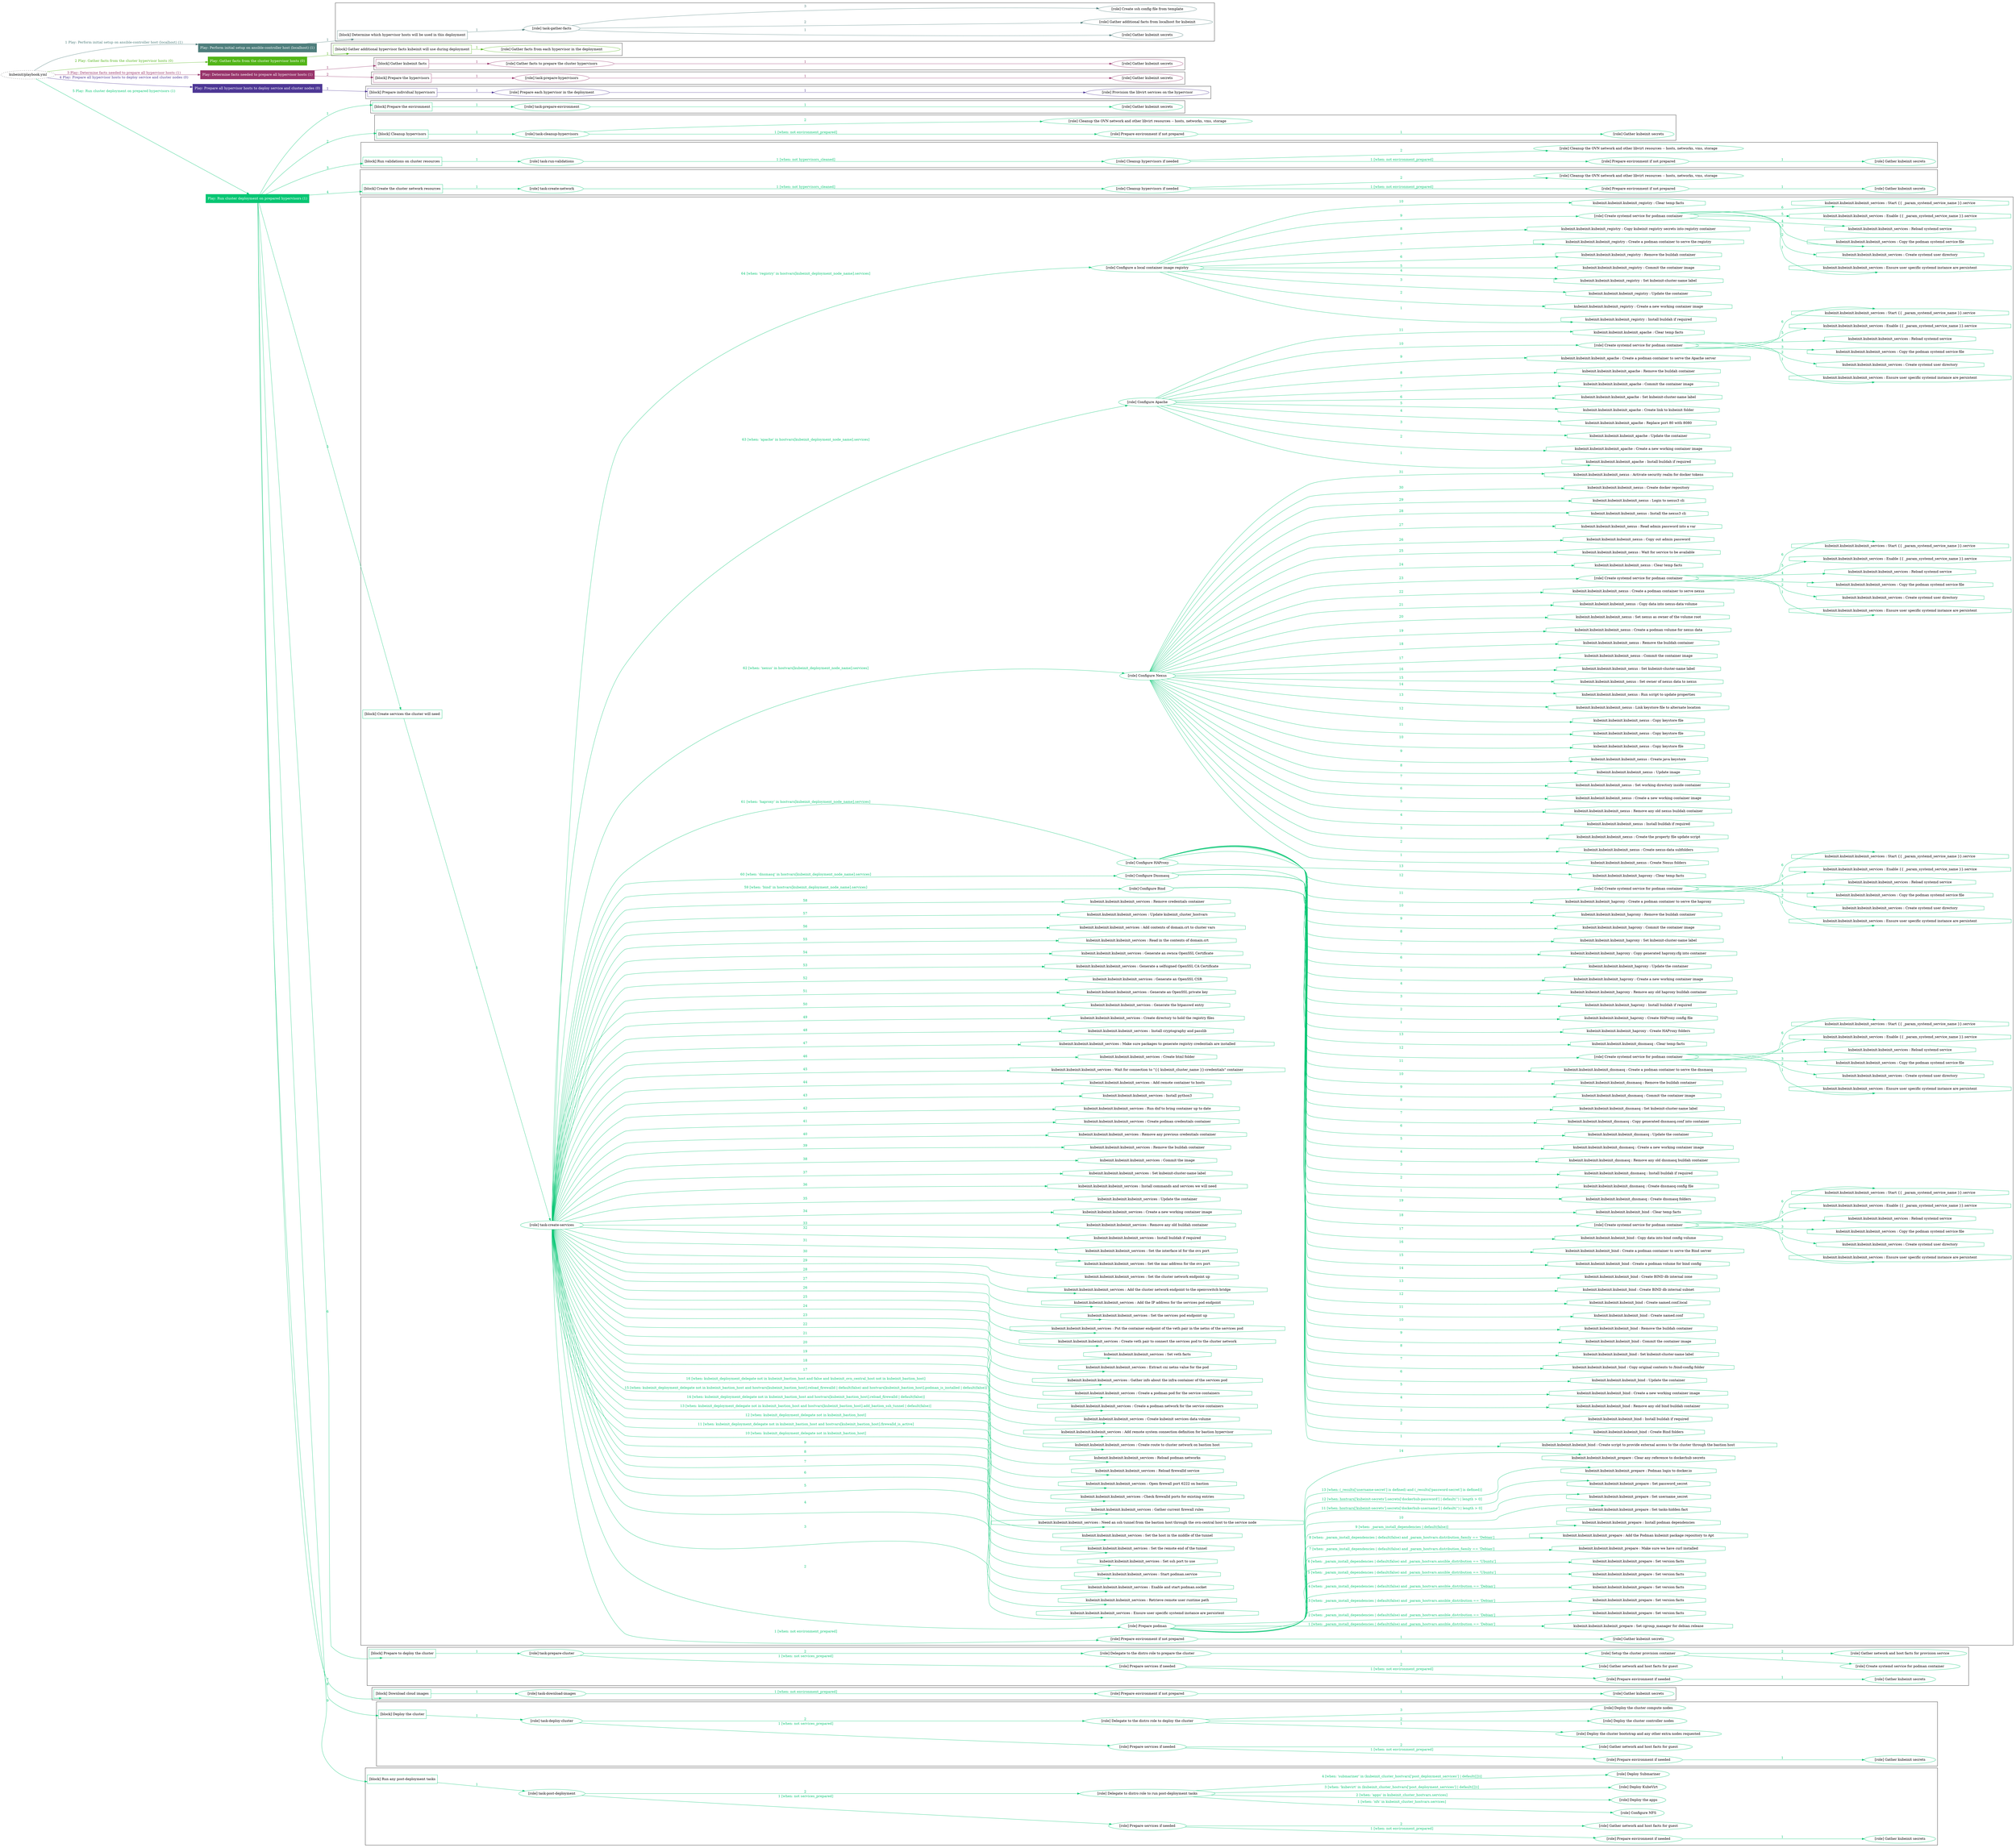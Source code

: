 digraph {
	graph [concentrate=true ordering=in rankdir=LR ratio=fill]
	edge [esep=5 sep=10]
	"kubeinit/playbook.yml" [URL="/home/runner/work/kubeinit/kubeinit/kubeinit/playbook.yml" id=playbook_a3f9880a style=dotted]
	"kubeinit/playbook.yml" -> play_a8734dba [label="1 Play: Perform initial setup on ansible-controller host (localhost) (1)" color="#4e7e7c" fontcolor="#4e7e7c" id=edge_play_a8734dba labeltooltip="1 Play: Perform initial setup on ansible-controller host (localhost) (1)" tooltip="1 Play: Perform initial setup on ansible-controller host (localhost) (1)"]
	subgraph "Play: Perform initial setup on ansible-controller host (localhost) (1)" {
		play_a8734dba [label="Play: Perform initial setup on ansible-controller host (localhost) (1)" URL="/home/runner/work/kubeinit/kubeinit/kubeinit/playbook.yml" color="#4e7e7c" fontcolor="#ffffff" id=play_a8734dba shape=box style=filled tooltip=localhost]
		play_a8734dba -> block_cc4808c0 [label=1 color="#4e7e7c" fontcolor="#4e7e7c" id=edge_block_cc4808c0 labeltooltip=1 tooltip=1]
		subgraph cluster_block_cc4808c0 {
			block_cc4808c0 [label="[block] Determine which hypervisor hosts will be used in this deployment" URL="/home/runner/work/kubeinit/kubeinit/kubeinit/playbook.yml" color="#4e7e7c" id=block_cc4808c0 labeltooltip="Determine which hypervisor hosts will be used in this deployment" shape=box tooltip="Determine which hypervisor hosts will be used in this deployment"]
			block_cc4808c0 -> role_f3634952 [label="1 " color="#4e7e7c" fontcolor="#4e7e7c" id=edge_role_f3634952 labeltooltip="1 " tooltip="1 "]
			subgraph "task-gather-facts" {
				role_f3634952 [label="[role] task-gather-facts" URL="/home/runner/work/kubeinit/kubeinit/kubeinit/playbook.yml" color="#4e7e7c" id=role_f3634952 tooltip="task-gather-facts"]
				role_f3634952 -> role_e4ce0105 [label="1 " color="#4e7e7c" fontcolor="#4e7e7c" id=edge_role_e4ce0105 labeltooltip="1 " tooltip="1 "]
				subgraph "Gather kubeinit secrets" {
					role_e4ce0105 [label="[role] Gather kubeinit secrets" URL="/home/runner/.ansible/collections/ansible_collections/kubeinit/kubeinit/roles/kubeinit_prepare/tasks/build_hypervisors_group.yml" color="#4e7e7c" id=role_e4ce0105 tooltip="Gather kubeinit secrets"]
				}
				role_f3634952 -> role_4c552d0f [label="2 " color="#4e7e7c" fontcolor="#4e7e7c" id=edge_role_4c552d0f labeltooltip="2 " tooltip="2 "]
				subgraph "Gather additional facts from localhost for kubeinit" {
					role_4c552d0f [label="[role] Gather additional facts from localhost for kubeinit" URL="/home/runner/.ansible/collections/ansible_collections/kubeinit/kubeinit/roles/kubeinit_prepare/tasks/build_hypervisors_group.yml" color="#4e7e7c" id=role_4c552d0f tooltip="Gather additional facts from localhost for kubeinit"]
				}
				role_f3634952 -> role_086650c4 [label="3 " color="#4e7e7c" fontcolor="#4e7e7c" id=edge_role_086650c4 labeltooltip="3 " tooltip="3 "]
				subgraph "Create ssh config file from template" {
					role_086650c4 [label="[role] Create ssh config file from template" URL="/home/runner/.ansible/collections/ansible_collections/kubeinit/kubeinit/roles/kubeinit_prepare/tasks/build_hypervisors_group.yml" color="#4e7e7c" id=role_086650c4 tooltip="Create ssh config file from template"]
				}
			}
		}
	}
	"kubeinit/playbook.yml" -> play_ebb4e319 [label="2 Play: Gather facts from the cluster hypervisor hosts (0)" color="#51b517" fontcolor="#51b517" id=edge_play_ebb4e319 labeltooltip="2 Play: Gather facts from the cluster hypervisor hosts (0)" tooltip="2 Play: Gather facts from the cluster hypervisor hosts (0)"]
	subgraph "Play: Gather facts from the cluster hypervisor hosts (0)" {
		play_ebb4e319 [label="Play: Gather facts from the cluster hypervisor hosts (0)" URL="/home/runner/work/kubeinit/kubeinit/kubeinit/playbook.yml" color="#51b517" fontcolor="#ffffff" id=play_ebb4e319 shape=box style=filled tooltip="Play: Gather facts from the cluster hypervisor hosts (0)"]
		play_ebb4e319 -> block_ecc73bd1 [label=1 color="#51b517" fontcolor="#51b517" id=edge_block_ecc73bd1 labeltooltip=1 tooltip=1]
		subgraph cluster_block_ecc73bd1 {
			block_ecc73bd1 [label="[block] Gather additional hypervisor facts kubeinit will use during deployment" URL="/home/runner/work/kubeinit/kubeinit/kubeinit/playbook.yml" color="#51b517" id=block_ecc73bd1 labeltooltip="Gather additional hypervisor facts kubeinit will use during deployment" shape=box tooltip="Gather additional hypervisor facts kubeinit will use during deployment"]
			block_ecc73bd1 -> role_94fa9b1f [label="1 " color="#51b517" fontcolor="#51b517" id=edge_role_94fa9b1f labeltooltip="1 " tooltip="1 "]
			subgraph "Gather facts from each hypervisor in the deployment" {
				role_94fa9b1f [label="[role] Gather facts from each hypervisor in the deployment" URL="/home/runner/work/kubeinit/kubeinit/kubeinit/playbook.yml" color="#51b517" id=role_94fa9b1f tooltip="Gather facts from each hypervisor in the deployment"]
			}
		}
	}
	"kubeinit/playbook.yml" -> play_67a1cb78 [label="3 Play: Determine facts needed to prepare all hypervisor hosts (1)" color="#98346b" fontcolor="#98346b" id=edge_play_67a1cb78 labeltooltip="3 Play: Determine facts needed to prepare all hypervisor hosts (1)" tooltip="3 Play: Determine facts needed to prepare all hypervisor hosts (1)"]
	subgraph "Play: Determine facts needed to prepare all hypervisor hosts (1)" {
		play_67a1cb78 [label="Play: Determine facts needed to prepare all hypervisor hosts (1)" URL="/home/runner/work/kubeinit/kubeinit/kubeinit/playbook.yml" color="#98346b" fontcolor="#ffffff" id=play_67a1cb78 shape=box style=filled tooltip=localhost]
		play_67a1cb78 -> block_25a35576 [label=1 color="#98346b" fontcolor="#98346b" id=edge_block_25a35576 labeltooltip=1 tooltip=1]
		subgraph cluster_block_25a35576 {
			block_25a35576 [label="[block] Gather kubeinit facts" URL="/home/runner/work/kubeinit/kubeinit/kubeinit/playbook.yml" color="#98346b" id=block_25a35576 labeltooltip="Gather kubeinit facts" shape=box tooltip="Gather kubeinit facts"]
			block_25a35576 -> role_22b793f1 [label="1 " color="#98346b" fontcolor="#98346b" id=edge_role_22b793f1 labeltooltip="1 " tooltip="1 "]
			subgraph "Gather facts to prepare the cluster hypervisors" {
				role_22b793f1 [label="[role] Gather facts to prepare the cluster hypervisors" URL="/home/runner/work/kubeinit/kubeinit/kubeinit/playbook.yml" color="#98346b" id=role_22b793f1 tooltip="Gather facts to prepare the cluster hypervisors"]
				role_22b793f1 -> role_717ccb66 [label="1 " color="#98346b" fontcolor="#98346b" id=edge_role_717ccb66 labeltooltip="1 " tooltip="1 "]
				subgraph "Gather kubeinit secrets" {
					role_717ccb66 [label="[role] Gather kubeinit secrets" URL="/home/runner/.ansible/collections/ansible_collections/kubeinit/kubeinit/roles/kubeinit_prepare/tasks/gather_kubeinit_facts.yml" color="#98346b" id=role_717ccb66 tooltip="Gather kubeinit secrets"]
				}
			}
		}
		play_67a1cb78 -> block_79402245 [label=2 color="#98346b" fontcolor="#98346b" id=edge_block_79402245 labeltooltip=2 tooltip=2]
		subgraph cluster_block_79402245 {
			block_79402245 [label="[block] Prepare the hypervisors" URL="/home/runner/work/kubeinit/kubeinit/kubeinit/playbook.yml" color="#98346b" id=block_79402245 labeltooltip="Prepare the hypervisors" shape=box tooltip="Prepare the hypervisors"]
			block_79402245 -> role_6bf9248f [label="1 " color="#98346b" fontcolor="#98346b" id=edge_role_6bf9248f labeltooltip="1 " tooltip="1 "]
			subgraph "task-prepare-hypervisors" {
				role_6bf9248f [label="[role] task-prepare-hypervisors" URL="/home/runner/work/kubeinit/kubeinit/kubeinit/playbook.yml" color="#98346b" id=role_6bf9248f tooltip="task-prepare-hypervisors"]
				role_6bf9248f -> role_d238e253 [label="1 " color="#98346b" fontcolor="#98346b" id=edge_role_d238e253 labeltooltip="1 " tooltip="1 "]
				subgraph "Gather kubeinit secrets" {
					role_d238e253 [label="[role] Gather kubeinit secrets" URL="/home/runner/.ansible/collections/ansible_collections/kubeinit/kubeinit/roles/kubeinit_prepare/tasks/gather_kubeinit_facts.yml" color="#98346b" id=role_d238e253 tooltip="Gather kubeinit secrets"]
				}
			}
		}
	}
	"kubeinit/playbook.yml" -> play_94c8185e [label="4 Play: Prepare all hypervisor hosts to deploy service and cluster nodes (0)" color="#4d3795" fontcolor="#4d3795" id=edge_play_94c8185e labeltooltip="4 Play: Prepare all hypervisor hosts to deploy service and cluster nodes (0)" tooltip="4 Play: Prepare all hypervisor hosts to deploy service and cluster nodes (0)"]
	subgraph "Play: Prepare all hypervisor hosts to deploy service and cluster nodes (0)" {
		play_94c8185e [label="Play: Prepare all hypervisor hosts to deploy service and cluster nodes (0)" URL="/home/runner/work/kubeinit/kubeinit/kubeinit/playbook.yml" color="#4d3795" fontcolor="#ffffff" id=play_94c8185e shape=box style=filled tooltip="Play: Prepare all hypervisor hosts to deploy service and cluster nodes (0)"]
		play_94c8185e -> block_ff3af985 [label=1 color="#4d3795" fontcolor="#4d3795" id=edge_block_ff3af985 labeltooltip=1 tooltip=1]
		subgraph cluster_block_ff3af985 {
			block_ff3af985 [label="[block] Prepare individual hypervisors" URL="/home/runner/work/kubeinit/kubeinit/kubeinit/playbook.yml" color="#4d3795" id=block_ff3af985 labeltooltip="Prepare individual hypervisors" shape=box tooltip="Prepare individual hypervisors"]
			block_ff3af985 -> role_511f4c9b [label="1 " color="#4d3795" fontcolor="#4d3795" id=edge_role_511f4c9b labeltooltip="1 " tooltip="1 "]
			subgraph "Prepare each hypervisor in the deployment" {
				role_511f4c9b [label="[role] Prepare each hypervisor in the deployment" URL="/home/runner/work/kubeinit/kubeinit/kubeinit/playbook.yml" color="#4d3795" id=role_511f4c9b tooltip="Prepare each hypervisor in the deployment"]
				role_511f4c9b -> role_e9854c77 [label="1 " color="#4d3795" fontcolor="#4d3795" id=edge_role_e9854c77 labeltooltip="1 " tooltip="1 "]
				subgraph "Provision the libvirt services on the hypervisor" {
					role_e9854c77 [label="[role] Provision the libvirt services on the hypervisor" URL="/home/runner/.ansible/collections/ansible_collections/kubeinit/kubeinit/roles/kubeinit_prepare/tasks/prepare_hypervisor.yml" color="#4d3795" id=role_e9854c77 tooltip="Provision the libvirt services on the hypervisor"]
				}
			}
		}
	}
	"kubeinit/playbook.yml" -> play_d0319a4d [label="5 Play: Run cluster deployment on prepared hypervisors (1)" color="#06c673" fontcolor="#06c673" id=edge_play_d0319a4d labeltooltip="5 Play: Run cluster deployment on prepared hypervisors (1)" tooltip="5 Play: Run cluster deployment on prepared hypervisors (1)"]
	subgraph "Play: Run cluster deployment on prepared hypervisors (1)" {
		play_d0319a4d [label="Play: Run cluster deployment on prepared hypervisors (1)" URL="/home/runner/work/kubeinit/kubeinit/kubeinit/playbook.yml" color="#06c673" fontcolor="#ffffff" id=play_d0319a4d shape=box style=filled tooltip=localhost]
		play_d0319a4d -> block_0c09cec6 [label=1 color="#06c673" fontcolor="#06c673" id=edge_block_0c09cec6 labeltooltip=1 tooltip=1]
		subgraph cluster_block_0c09cec6 {
			block_0c09cec6 [label="[block] Prepare the environment" URL="/home/runner/work/kubeinit/kubeinit/kubeinit/playbook.yml" color="#06c673" id=block_0c09cec6 labeltooltip="Prepare the environment" shape=box tooltip="Prepare the environment"]
			block_0c09cec6 -> role_71f23864 [label="1 " color="#06c673" fontcolor="#06c673" id=edge_role_71f23864 labeltooltip="1 " tooltip="1 "]
			subgraph "task-prepare-environment" {
				role_71f23864 [label="[role] task-prepare-environment" URL="/home/runner/work/kubeinit/kubeinit/kubeinit/playbook.yml" color="#06c673" id=role_71f23864 tooltip="task-prepare-environment"]
				role_71f23864 -> role_e72e2157 [label="1 " color="#06c673" fontcolor="#06c673" id=edge_role_e72e2157 labeltooltip="1 " tooltip="1 "]
				subgraph "Gather kubeinit secrets" {
					role_e72e2157 [label="[role] Gather kubeinit secrets" URL="/home/runner/.ansible/collections/ansible_collections/kubeinit/kubeinit/roles/kubeinit_prepare/tasks/gather_kubeinit_facts.yml" color="#06c673" id=role_e72e2157 tooltip="Gather kubeinit secrets"]
				}
			}
		}
		play_d0319a4d -> block_bcffe785 [label=2 color="#06c673" fontcolor="#06c673" id=edge_block_bcffe785 labeltooltip=2 tooltip=2]
		subgraph cluster_block_bcffe785 {
			block_bcffe785 [label="[block] Cleanup hypervisors" URL="/home/runner/work/kubeinit/kubeinit/kubeinit/playbook.yml" color="#06c673" id=block_bcffe785 labeltooltip="Cleanup hypervisors" shape=box tooltip="Cleanup hypervisors"]
			block_bcffe785 -> role_a6f688d2 [label="1 " color="#06c673" fontcolor="#06c673" id=edge_role_a6f688d2 labeltooltip="1 " tooltip="1 "]
			subgraph "task-cleanup-hypervisors" {
				role_a6f688d2 [label="[role] task-cleanup-hypervisors" URL="/home/runner/work/kubeinit/kubeinit/kubeinit/playbook.yml" color="#06c673" id=role_a6f688d2 tooltip="task-cleanup-hypervisors"]
				role_a6f688d2 -> role_1f455fa3 [label="1 [when: not environment_prepared]" color="#06c673" fontcolor="#06c673" id=edge_role_1f455fa3 labeltooltip="1 [when: not environment_prepared]" tooltip="1 [when: not environment_prepared]"]
				subgraph "Prepare environment if not prepared" {
					role_1f455fa3 [label="[role] Prepare environment if not prepared" URL="/home/runner/.ansible/collections/ansible_collections/kubeinit/kubeinit/roles/kubeinit_prepare/tasks/cleanup_hypervisors.yml" color="#06c673" id=role_1f455fa3 tooltip="Prepare environment if not prepared"]
					role_1f455fa3 -> role_017a2f75 [label="1 " color="#06c673" fontcolor="#06c673" id=edge_role_017a2f75 labeltooltip="1 " tooltip="1 "]
					subgraph "Gather kubeinit secrets" {
						role_017a2f75 [label="[role] Gather kubeinit secrets" URL="/home/runner/.ansible/collections/ansible_collections/kubeinit/kubeinit/roles/kubeinit_prepare/tasks/gather_kubeinit_facts.yml" color="#06c673" id=role_017a2f75 tooltip="Gather kubeinit secrets"]
					}
				}
				role_a6f688d2 -> role_5e959710 [label="2 " color="#06c673" fontcolor="#06c673" id=edge_role_5e959710 labeltooltip="2 " tooltip="2 "]
				subgraph "Cleanup the OVN network and other libvirt resources -- hosts, networks, vms, storage" {
					role_5e959710 [label="[role] Cleanup the OVN network and other libvirt resources -- hosts, networks, vms, storage" URL="/home/runner/.ansible/collections/ansible_collections/kubeinit/kubeinit/roles/kubeinit_prepare/tasks/cleanup_hypervisors.yml" color="#06c673" id=role_5e959710 tooltip="Cleanup the OVN network and other libvirt resources -- hosts, networks, vms, storage"]
				}
			}
		}
		play_d0319a4d -> block_b6505315 [label=3 color="#06c673" fontcolor="#06c673" id=edge_block_b6505315 labeltooltip=3 tooltip=3]
		subgraph cluster_block_b6505315 {
			block_b6505315 [label="[block] Run validations on cluster resources" URL="/home/runner/work/kubeinit/kubeinit/kubeinit/playbook.yml" color="#06c673" id=block_b6505315 labeltooltip="Run validations on cluster resources" shape=box tooltip="Run validations on cluster resources"]
			block_b6505315 -> role_e283a2bf [label="1 " color="#06c673" fontcolor="#06c673" id=edge_role_e283a2bf labeltooltip="1 " tooltip="1 "]
			subgraph "task-run-validations" {
				role_e283a2bf [label="[role] task-run-validations" URL="/home/runner/work/kubeinit/kubeinit/kubeinit/playbook.yml" color="#06c673" id=role_e283a2bf tooltip="task-run-validations"]
				role_e283a2bf -> role_58613cdd [label="1 [when: not hypervisors_cleaned]" color="#06c673" fontcolor="#06c673" id=edge_role_58613cdd labeltooltip="1 [when: not hypervisors_cleaned]" tooltip="1 [when: not hypervisors_cleaned]"]
				subgraph "Cleanup hypervisors if needed" {
					role_58613cdd [label="[role] Cleanup hypervisors if needed" URL="/home/runner/.ansible/collections/ansible_collections/kubeinit/kubeinit/roles/kubeinit_validations/tasks/main.yml" color="#06c673" id=role_58613cdd tooltip="Cleanup hypervisors if needed"]
					role_58613cdd -> role_bf267915 [label="1 [when: not environment_prepared]" color="#06c673" fontcolor="#06c673" id=edge_role_bf267915 labeltooltip="1 [when: not environment_prepared]" tooltip="1 [when: not environment_prepared]"]
					subgraph "Prepare environment if not prepared" {
						role_bf267915 [label="[role] Prepare environment if not prepared" URL="/home/runner/.ansible/collections/ansible_collections/kubeinit/kubeinit/roles/kubeinit_prepare/tasks/cleanup_hypervisors.yml" color="#06c673" id=role_bf267915 tooltip="Prepare environment if not prepared"]
						role_bf267915 -> role_168ff43b [label="1 " color="#06c673" fontcolor="#06c673" id=edge_role_168ff43b labeltooltip="1 " tooltip="1 "]
						subgraph "Gather kubeinit secrets" {
							role_168ff43b [label="[role] Gather kubeinit secrets" URL="/home/runner/.ansible/collections/ansible_collections/kubeinit/kubeinit/roles/kubeinit_prepare/tasks/gather_kubeinit_facts.yml" color="#06c673" id=role_168ff43b tooltip="Gather kubeinit secrets"]
						}
					}
					role_58613cdd -> role_31842647 [label="2 " color="#06c673" fontcolor="#06c673" id=edge_role_31842647 labeltooltip="2 " tooltip="2 "]
					subgraph "Cleanup the OVN network and other libvirt resources -- hosts, networks, vms, storage" {
						role_31842647 [label="[role] Cleanup the OVN network and other libvirt resources -- hosts, networks, vms, storage" URL="/home/runner/.ansible/collections/ansible_collections/kubeinit/kubeinit/roles/kubeinit_prepare/tasks/cleanup_hypervisors.yml" color="#06c673" id=role_31842647 tooltip="Cleanup the OVN network and other libvirt resources -- hosts, networks, vms, storage"]
					}
				}
			}
		}
		play_d0319a4d -> block_6ec08b43 [label=4 color="#06c673" fontcolor="#06c673" id=edge_block_6ec08b43 labeltooltip=4 tooltip=4]
		subgraph cluster_block_6ec08b43 {
			block_6ec08b43 [label="[block] Create the cluster network resources" URL="/home/runner/work/kubeinit/kubeinit/kubeinit/playbook.yml" color="#06c673" id=block_6ec08b43 labeltooltip="Create the cluster network resources" shape=box tooltip="Create the cluster network resources"]
			block_6ec08b43 -> role_ac147f20 [label="1 " color="#06c673" fontcolor="#06c673" id=edge_role_ac147f20 labeltooltip="1 " tooltip="1 "]
			subgraph "task-create-network" {
				role_ac147f20 [label="[role] task-create-network" URL="/home/runner/work/kubeinit/kubeinit/kubeinit/playbook.yml" color="#06c673" id=role_ac147f20 tooltip="task-create-network"]
				role_ac147f20 -> role_b5c4329c [label="1 [when: not hypervisors_cleaned]" color="#06c673" fontcolor="#06c673" id=edge_role_b5c4329c labeltooltip="1 [when: not hypervisors_cleaned]" tooltip="1 [when: not hypervisors_cleaned]"]
				subgraph "Cleanup hypervisors if needed" {
					role_b5c4329c [label="[role] Cleanup hypervisors if needed" URL="/home/runner/.ansible/collections/ansible_collections/kubeinit/kubeinit/roles/kubeinit_libvirt/tasks/create_network.yml" color="#06c673" id=role_b5c4329c tooltip="Cleanup hypervisors if needed"]
					role_b5c4329c -> role_ed26046c [label="1 [when: not environment_prepared]" color="#06c673" fontcolor="#06c673" id=edge_role_ed26046c labeltooltip="1 [when: not environment_prepared]" tooltip="1 [when: not environment_prepared]"]
					subgraph "Prepare environment if not prepared" {
						role_ed26046c [label="[role] Prepare environment if not prepared" URL="/home/runner/.ansible/collections/ansible_collections/kubeinit/kubeinit/roles/kubeinit_prepare/tasks/cleanup_hypervisors.yml" color="#06c673" id=role_ed26046c tooltip="Prepare environment if not prepared"]
						role_ed26046c -> role_f2b5139c [label="1 " color="#06c673" fontcolor="#06c673" id=edge_role_f2b5139c labeltooltip="1 " tooltip="1 "]
						subgraph "Gather kubeinit secrets" {
							role_f2b5139c [label="[role] Gather kubeinit secrets" URL="/home/runner/.ansible/collections/ansible_collections/kubeinit/kubeinit/roles/kubeinit_prepare/tasks/gather_kubeinit_facts.yml" color="#06c673" id=role_f2b5139c tooltip="Gather kubeinit secrets"]
						}
					}
					role_b5c4329c -> role_e9e828a9 [label="2 " color="#06c673" fontcolor="#06c673" id=edge_role_e9e828a9 labeltooltip="2 " tooltip="2 "]
					subgraph "Cleanup the OVN network and other libvirt resources -- hosts, networks, vms, storage" {
						role_e9e828a9 [label="[role] Cleanup the OVN network and other libvirt resources -- hosts, networks, vms, storage" URL="/home/runner/.ansible/collections/ansible_collections/kubeinit/kubeinit/roles/kubeinit_prepare/tasks/cleanup_hypervisors.yml" color="#06c673" id=role_e9e828a9 tooltip="Cleanup the OVN network and other libvirt resources -- hosts, networks, vms, storage"]
					}
				}
			}
		}
		play_d0319a4d -> block_aafc5573 [label=5 color="#06c673" fontcolor="#06c673" id=edge_block_aafc5573 labeltooltip=5 tooltip=5]
		subgraph cluster_block_aafc5573 {
			block_aafc5573 [label="[block] Create services the cluster will need" URL="/home/runner/work/kubeinit/kubeinit/kubeinit/playbook.yml" color="#06c673" id=block_aafc5573 labeltooltip="Create services the cluster will need" shape=box tooltip="Create services the cluster will need"]
			block_aafc5573 -> role_ab1daf1f [label="1 " color="#06c673" fontcolor="#06c673" id=edge_role_ab1daf1f labeltooltip="1 " tooltip="1 "]
			subgraph "task-create-services" {
				role_ab1daf1f [label="[role] task-create-services" URL="/home/runner/work/kubeinit/kubeinit/kubeinit/playbook.yml" color="#06c673" id=role_ab1daf1f tooltip="task-create-services"]
				role_ab1daf1f -> role_6b4221e1 [label="1 [when: not environment_prepared]" color="#06c673" fontcolor="#06c673" id=edge_role_6b4221e1 labeltooltip="1 [when: not environment_prepared]" tooltip="1 [when: not environment_prepared]"]
				subgraph "Prepare environment if not prepared" {
					role_6b4221e1 [label="[role] Prepare environment if not prepared" URL="/home/runner/.ansible/collections/ansible_collections/kubeinit/kubeinit/roles/kubeinit_services/tasks/main.yml" color="#06c673" id=role_6b4221e1 tooltip="Prepare environment if not prepared"]
					role_6b4221e1 -> role_12b564de [label="1 " color="#06c673" fontcolor="#06c673" id=edge_role_12b564de labeltooltip="1 " tooltip="1 "]
					subgraph "Gather kubeinit secrets" {
						role_12b564de [label="[role] Gather kubeinit secrets" URL="/home/runner/.ansible/collections/ansible_collections/kubeinit/kubeinit/roles/kubeinit_prepare/tasks/gather_kubeinit_facts.yml" color="#06c673" id=role_12b564de tooltip="Gather kubeinit secrets"]
					}
				}
				role_ab1daf1f -> role_af048608 [label="2 " color="#06c673" fontcolor="#06c673" id=edge_role_af048608 labeltooltip="2 " tooltip="2 "]
				subgraph "Prepare podman" {
					role_af048608 [label="[role] Prepare podman" URL="/home/runner/.ansible/collections/ansible_collections/kubeinit/kubeinit/roles/kubeinit_services/tasks/00_create_service_pod.yml" color="#06c673" id=role_af048608 tooltip="Prepare podman"]
					task_0aa6a19d [label="kubeinit.kubeinit.kubeinit_prepare : Set cgroup_manager for debian release" URL="/home/runner/.ansible/collections/ansible_collections/kubeinit/kubeinit/roles/kubeinit_prepare/tasks/prepare_podman.yml" color="#06c673" id=task_0aa6a19d shape=octagon tooltip="kubeinit.kubeinit.kubeinit_prepare : Set cgroup_manager for debian release"]
					role_af048608 -> task_0aa6a19d [label="1 [when: _param_install_dependencies | default(false) and _param_hostvars.ansible_distribution == 'Debian']" color="#06c673" fontcolor="#06c673" id=edge_task_0aa6a19d labeltooltip="1 [when: _param_install_dependencies | default(false) and _param_hostvars.ansible_distribution == 'Debian']" tooltip="1 [when: _param_install_dependencies | default(false) and _param_hostvars.ansible_distribution == 'Debian']"]
					task_be8e3d29 [label="kubeinit.kubeinit.kubeinit_prepare : Set version facts" URL="/home/runner/.ansible/collections/ansible_collections/kubeinit/kubeinit/roles/kubeinit_prepare/tasks/prepare_podman.yml" color="#06c673" id=task_be8e3d29 shape=octagon tooltip="kubeinit.kubeinit.kubeinit_prepare : Set version facts"]
					role_af048608 -> task_be8e3d29 [label="2 [when: _param_install_dependencies | default(false) and _param_hostvars.ansible_distribution == 'Debian']" color="#06c673" fontcolor="#06c673" id=edge_task_be8e3d29 labeltooltip="2 [when: _param_install_dependencies | default(false) and _param_hostvars.ansible_distribution == 'Debian']" tooltip="2 [when: _param_install_dependencies | default(false) and _param_hostvars.ansible_distribution == 'Debian']"]
					task_eb59403c [label="kubeinit.kubeinit.kubeinit_prepare : Set version facts" URL="/home/runner/.ansible/collections/ansible_collections/kubeinit/kubeinit/roles/kubeinit_prepare/tasks/prepare_podman.yml" color="#06c673" id=task_eb59403c shape=octagon tooltip="kubeinit.kubeinit.kubeinit_prepare : Set version facts"]
					role_af048608 -> task_eb59403c [label="3 [when: _param_install_dependencies | default(false) and _param_hostvars.ansible_distribution == 'Debian']" color="#06c673" fontcolor="#06c673" id=edge_task_eb59403c labeltooltip="3 [when: _param_install_dependencies | default(false) and _param_hostvars.ansible_distribution == 'Debian']" tooltip="3 [when: _param_install_dependencies | default(false) and _param_hostvars.ansible_distribution == 'Debian']"]
					task_acc75885 [label="kubeinit.kubeinit.kubeinit_prepare : Set version facts" URL="/home/runner/.ansible/collections/ansible_collections/kubeinit/kubeinit/roles/kubeinit_prepare/tasks/prepare_podman.yml" color="#06c673" id=task_acc75885 shape=octagon tooltip="kubeinit.kubeinit.kubeinit_prepare : Set version facts"]
					role_af048608 -> task_acc75885 [label="4 [when: _param_install_dependencies | default(false) and _param_hostvars.ansible_distribution == 'Debian']" color="#06c673" fontcolor="#06c673" id=edge_task_acc75885 labeltooltip="4 [when: _param_install_dependencies | default(false) and _param_hostvars.ansible_distribution == 'Debian']" tooltip="4 [when: _param_install_dependencies | default(false) and _param_hostvars.ansible_distribution == 'Debian']"]
					task_bbf9bebf [label="kubeinit.kubeinit.kubeinit_prepare : Set version facts" URL="/home/runner/.ansible/collections/ansible_collections/kubeinit/kubeinit/roles/kubeinit_prepare/tasks/prepare_podman.yml" color="#06c673" id=task_bbf9bebf shape=octagon tooltip="kubeinit.kubeinit.kubeinit_prepare : Set version facts"]
					role_af048608 -> task_bbf9bebf [label="5 [when: _param_install_dependencies | default(false) and _param_hostvars.ansible_distribution == 'Ubuntu']" color="#06c673" fontcolor="#06c673" id=edge_task_bbf9bebf labeltooltip="5 [when: _param_install_dependencies | default(false) and _param_hostvars.ansible_distribution == 'Ubuntu']" tooltip="5 [when: _param_install_dependencies | default(false) and _param_hostvars.ansible_distribution == 'Ubuntu']"]
					task_a1b0d102 [label="kubeinit.kubeinit.kubeinit_prepare : Set version facts" URL="/home/runner/.ansible/collections/ansible_collections/kubeinit/kubeinit/roles/kubeinit_prepare/tasks/prepare_podman.yml" color="#06c673" id=task_a1b0d102 shape=octagon tooltip="kubeinit.kubeinit.kubeinit_prepare : Set version facts"]
					role_af048608 -> task_a1b0d102 [label="6 [when: _param_install_dependencies | default(false) and _param_hostvars.ansible_distribution == 'Ubuntu']" color="#06c673" fontcolor="#06c673" id=edge_task_a1b0d102 labeltooltip="6 [when: _param_install_dependencies | default(false) and _param_hostvars.ansible_distribution == 'Ubuntu']" tooltip="6 [when: _param_install_dependencies | default(false) and _param_hostvars.ansible_distribution == 'Ubuntu']"]
					task_1e711b25 [label="kubeinit.kubeinit.kubeinit_prepare : Make sure we have curl installed" URL="/home/runner/.ansible/collections/ansible_collections/kubeinit/kubeinit/roles/kubeinit_prepare/tasks/prepare_podman.yml" color="#06c673" id=task_1e711b25 shape=octagon tooltip="kubeinit.kubeinit.kubeinit_prepare : Make sure we have curl installed"]
					role_af048608 -> task_1e711b25 [label="7 [when: _param_install_dependencies | default(false) and _param_hostvars.distribution_family == 'Debian']" color="#06c673" fontcolor="#06c673" id=edge_task_1e711b25 labeltooltip="7 [when: _param_install_dependencies | default(false) and _param_hostvars.distribution_family == 'Debian']" tooltip="7 [when: _param_install_dependencies | default(false) and _param_hostvars.distribution_family == 'Debian']"]
					task_de4b1cf1 [label="kubeinit.kubeinit.kubeinit_prepare : Add the Podman kubeinit package repository to Apt" URL="/home/runner/.ansible/collections/ansible_collections/kubeinit/kubeinit/roles/kubeinit_prepare/tasks/prepare_podman.yml" color="#06c673" id=task_de4b1cf1 shape=octagon tooltip="kubeinit.kubeinit.kubeinit_prepare : Add the Podman kubeinit package repository to Apt"]
					role_af048608 -> task_de4b1cf1 [label="8 [when: _param_install_dependencies | default(false) and _param_hostvars.distribution_family == 'Debian']" color="#06c673" fontcolor="#06c673" id=edge_task_de4b1cf1 labeltooltip="8 [when: _param_install_dependencies | default(false) and _param_hostvars.distribution_family == 'Debian']" tooltip="8 [when: _param_install_dependencies | default(false) and _param_hostvars.distribution_family == 'Debian']"]
					task_489f18f7 [label="kubeinit.kubeinit.kubeinit_prepare : Install podman dependencies" URL="/home/runner/.ansible/collections/ansible_collections/kubeinit/kubeinit/roles/kubeinit_prepare/tasks/prepare_podman.yml" color="#06c673" id=task_489f18f7 shape=octagon tooltip="kubeinit.kubeinit.kubeinit_prepare : Install podman dependencies"]
					role_af048608 -> task_489f18f7 [label="9 [when: _param_install_dependencies | default(false)]" color="#06c673" fontcolor="#06c673" id=edge_task_489f18f7 labeltooltip="9 [when: _param_install_dependencies | default(false)]" tooltip="9 [when: _param_install_dependencies | default(false)]"]
					task_0571ff05 [label="kubeinit.kubeinit.kubeinit_prepare : Set tasks-hidden fact" URL="/home/runner/.ansible/collections/ansible_collections/kubeinit/kubeinit/roles/kubeinit_prepare/tasks/prepare_podman.yml" color="#06c673" id=task_0571ff05 shape=octagon tooltip="kubeinit.kubeinit.kubeinit_prepare : Set tasks-hidden fact"]
					role_af048608 -> task_0571ff05 [label="10 " color="#06c673" fontcolor="#06c673" id=edge_task_0571ff05 labeltooltip="10 " tooltip="10 "]
					task_a375c849 [label="kubeinit.kubeinit.kubeinit_prepare : Set username_secret" URL="/home/runner/.ansible/collections/ansible_collections/kubeinit/kubeinit/roles/kubeinit_prepare/tasks/prepare_podman.yml" color="#06c673" id=task_a375c849 shape=octagon tooltip="kubeinit.kubeinit.kubeinit_prepare : Set username_secret"]
					role_af048608 -> task_a375c849 [label="11 [when: hostvars['kubeinit-secrets'].secrets['dockerhub-username'] | default('') | length > 0]" color="#06c673" fontcolor="#06c673" id=edge_task_a375c849 labeltooltip="11 [when: hostvars['kubeinit-secrets'].secrets['dockerhub-username'] | default('') | length > 0]" tooltip="11 [when: hostvars['kubeinit-secrets'].secrets['dockerhub-username'] | default('') | length > 0]"]
					task_0159f979 [label="kubeinit.kubeinit.kubeinit_prepare : Set password_secret" URL="/home/runner/.ansible/collections/ansible_collections/kubeinit/kubeinit/roles/kubeinit_prepare/tasks/prepare_podman.yml" color="#06c673" id=task_0159f979 shape=octagon tooltip="kubeinit.kubeinit.kubeinit_prepare : Set password_secret"]
					role_af048608 -> task_0159f979 [label="12 [when: hostvars['kubeinit-secrets'].secrets['dockerhub-password'] | default('') | length > 0]" color="#06c673" fontcolor="#06c673" id=edge_task_0159f979 labeltooltip="12 [when: hostvars['kubeinit-secrets'].secrets['dockerhub-password'] | default('') | length > 0]" tooltip="12 [when: hostvars['kubeinit-secrets'].secrets['dockerhub-password'] | default('') | length > 0]"]
					task_add4d6c9 [label="kubeinit.kubeinit.kubeinit_prepare : Podman login to docker.io" URL="/home/runner/.ansible/collections/ansible_collections/kubeinit/kubeinit/roles/kubeinit_prepare/tasks/prepare_podman.yml" color="#06c673" id=task_add4d6c9 shape=octagon tooltip="kubeinit.kubeinit.kubeinit_prepare : Podman login to docker.io"]
					role_af048608 -> task_add4d6c9 [label="13 [when: (_results['username-secret'] is defined) and (_results['password-secret'] is defined)]" color="#06c673" fontcolor="#06c673" id=edge_task_add4d6c9 labeltooltip="13 [when: (_results['username-secret'] is defined) and (_results['password-secret'] is defined)]" tooltip="13 [when: (_results['username-secret'] is defined) and (_results['password-secret'] is defined)]"]
					task_f88440fc [label="kubeinit.kubeinit.kubeinit_prepare : Clear any reference to dockerhub secrets" URL="/home/runner/.ansible/collections/ansible_collections/kubeinit/kubeinit/roles/kubeinit_prepare/tasks/prepare_podman.yml" color="#06c673" id=task_f88440fc shape=octagon tooltip="kubeinit.kubeinit.kubeinit_prepare : Clear any reference to dockerhub secrets"]
					role_af048608 -> task_f88440fc [label="14 " color="#06c673" fontcolor="#06c673" id=edge_task_f88440fc labeltooltip="14 " tooltip="14 "]
				}
				task_02432e15 [label="kubeinit.kubeinit.kubeinit_services : Ensure user specific systemd instance are persistent" URL="/home/runner/.ansible/collections/ansible_collections/kubeinit/kubeinit/roles/kubeinit_services/tasks/00_create_service_pod.yml" color="#06c673" id=task_02432e15 shape=octagon tooltip="kubeinit.kubeinit.kubeinit_services : Ensure user specific systemd instance are persistent"]
				role_ab1daf1f -> task_02432e15 [label="3 " color="#06c673" fontcolor="#06c673" id=edge_task_02432e15 labeltooltip="3 " tooltip="3 "]
				task_a63b9af8 [label="kubeinit.kubeinit.kubeinit_services : Retrieve remote user runtime path" URL="/home/runner/.ansible/collections/ansible_collections/kubeinit/kubeinit/roles/kubeinit_services/tasks/00_create_service_pod.yml" color="#06c673" id=task_a63b9af8 shape=octagon tooltip="kubeinit.kubeinit.kubeinit_services : Retrieve remote user runtime path"]
				role_ab1daf1f -> task_a63b9af8 [label="4 " color="#06c673" fontcolor="#06c673" id=edge_task_a63b9af8 labeltooltip="4 " tooltip="4 "]
				task_5e57602a [label="kubeinit.kubeinit.kubeinit_services : Enable and start podman.socket" URL="/home/runner/.ansible/collections/ansible_collections/kubeinit/kubeinit/roles/kubeinit_services/tasks/00_create_service_pod.yml" color="#06c673" id=task_5e57602a shape=octagon tooltip="kubeinit.kubeinit.kubeinit_services : Enable and start podman.socket"]
				role_ab1daf1f -> task_5e57602a [label="5 " color="#06c673" fontcolor="#06c673" id=edge_task_5e57602a labeltooltip="5 " tooltip="5 "]
				task_87b86005 [label="kubeinit.kubeinit.kubeinit_services : Start podman.service" URL="/home/runner/.ansible/collections/ansible_collections/kubeinit/kubeinit/roles/kubeinit_services/tasks/00_create_service_pod.yml" color="#06c673" id=task_87b86005 shape=octagon tooltip="kubeinit.kubeinit.kubeinit_services : Start podman.service"]
				role_ab1daf1f -> task_87b86005 [label="6 " color="#06c673" fontcolor="#06c673" id=edge_task_87b86005 labeltooltip="6 " tooltip="6 "]
				task_d04408fd [label="kubeinit.kubeinit.kubeinit_services : Set ssh port to use" URL="/home/runner/.ansible/collections/ansible_collections/kubeinit/kubeinit/roles/kubeinit_services/tasks/00_create_service_pod.yml" color="#06c673" id=task_d04408fd shape=octagon tooltip="kubeinit.kubeinit.kubeinit_services : Set ssh port to use"]
				role_ab1daf1f -> task_d04408fd [label="7 " color="#06c673" fontcolor="#06c673" id=edge_task_d04408fd labeltooltip="7 " tooltip="7 "]
				task_d15b581d [label="kubeinit.kubeinit.kubeinit_services : Set the remote end of the tunnel" URL="/home/runner/.ansible/collections/ansible_collections/kubeinit/kubeinit/roles/kubeinit_services/tasks/00_create_service_pod.yml" color="#06c673" id=task_d15b581d shape=octagon tooltip="kubeinit.kubeinit.kubeinit_services : Set the remote end of the tunnel"]
				role_ab1daf1f -> task_d15b581d [label="8 " color="#06c673" fontcolor="#06c673" id=edge_task_d15b581d labeltooltip="8 " tooltip="8 "]
				task_db5b4882 [label="kubeinit.kubeinit.kubeinit_services : Set the host in the middle of the tunnel" URL="/home/runner/.ansible/collections/ansible_collections/kubeinit/kubeinit/roles/kubeinit_services/tasks/00_create_service_pod.yml" color="#06c673" id=task_db5b4882 shape=octagon tooltip="kubeinit.kubeinit.kubeinit_services : Set the host in the middle of the tunnel"]
				role_ab1daf1f -> task_db5b4882 [label="9 " color="#06c673" fontcolor="#06c673" id=edge_task_db5b4882 labeltooltip="9 " tooltip="9 "]
				task_ea9237c0 [label="kubeinit.kubeinit.kubeinit_services : Need an ssh tunnel from the bastion host through the ovn-central host to the service node" URL="/home/runner/.ansible/collections/ansible_collections/kubeinit/kubeinit/roles/kubeinit_services/tasks/00_create_service_pod.yml" color="#06c673" id=task_ea9237c0 shape=octagon tooltip="kubeinit.kubeinit.kubeinit_services : Need an ssh tunnel from the bastion host through the ovn-central host to the service node"]
				role_ab1daf1f -> task_ea9237c0 [label="10 [when: kubeinit_deployment_delegate not in kubeinit_bastion_host]" color="#06c673" fontcolor="#06c673" id=edge_task_ea9237c0 labeltooltip="10 [when: kubeinit_deployment_delegate not in kubeinit_bastion_host]" tooltip="10 [when: kubeinit_deployment_delegate not in kubeinit_bastion_host]"]
				task_60380407 [label="kubeinit.kubeinit.kubeinit_services : Gather current firewall rules" URL="/home/runner/.ansible/collections/ansible_collections/kubeinit/kubeinit/roles/kubeinit_services/tasks/00_create_service_pod.yml" color="#06c673" id=task_60380407 shape=octagon tooltip="kubeinit.kubeinit.kubeinit_services : Gather current firewall rules"]
				role_ab1daf1f -> task_60380407 [label="11 [when: kubeinit_deployment_delegate not in kubeinit_bastion_host and hostvars[kubeinit_bastion_host].firewalld_is_active]" color="#06c673" fontcolor="#06c673" id=edge_task_60380407 labeltooltip="11 [when: kubeinit_deployment_delegate not in kubeinit_bastion_host and hostvars[kubeinit_bastion_host].firewalld_is_active]" tooltip="11 [when: kubeinit_deployment_delegate not in kubeinit_bastion_host and hostvars[kubeinit_bastion_host].firewalld_is_active]"]
				task_f67c4a77 [label="kubeinit.kubeinit.kubeinit_services : Check firewalld ports for existing entries" URL="/home/runner/.ansible/collections/ansible_collections/kubeinit/kubeinit/roles/kubeinit_services/tasks/00_create_service_pod.yml" color="#06c673" id=task_f67c4a77 shape=octagon tooltip="kubeinit.kubeinit.kubeinit_services : Check firewalld ports for existing entries"]
				role_ab1daf1f -> task_f67c4a77 [label="12 [when: kubeinit_deployment_delegate not in kubeinit_bastion_host]" color="#06c673" fontcolor="#06c673" id=edge_task_f67c4a77 labeltooltip="12 [when: kubeinit_deployment_delegate not in kubeinit_bastion_host]" tooltip="12 [when: kubeinit_deployment_delegate not in kubeinit_bastion_host]"]
				task_60dc0f7f [label="kubeinit.kubeinit.kubeinit_services : Open firewall port 6222 on bastion" URL="/home/runner/.ansible/collections/ansible_collections/kubeinit/kubeinit/roles/kubeinit_services/tasks/00_create_service_pod.yml" color="#06c673" id=task_60dc0f7f shape=octagon tooltip="kubeinit.kubeinit.kubeinit_services : Open firewall port 6222 on bastion"]
				role_ab1daf1f -> task_60dc0f7f [label="13 [when: kubeinit_deployment_delegate not in kubeinit_bastion_host and hostvars[kubeinit_bastion_host].add_bastion_ssh_tunnel | default(false)]" color="#06c673" fontcolor="#06c673" id=edge_task_60dc0f7f labeltooltip="13 [when: kubeinit_deployment_delegate not in kubeinit_bastion_host and hostvars[kubeinit_bastion_host].add_bastion_ssh_tunnel | default(false)]" tooltip="13 [when: kubeinit_deployment_delegate not in kubeinit_bastion_host and hostvars[kubeinit_bastion_host].add_bastion_ssh_tunnel | default(false)]"]
				task_3051838f [label="kubeinit.kubeinit.kubeinit_services : Reload firewalld service" URL="/home/runner/.ansible/collections/ansible_collections/kubeinit/kubeinit/roles/kubeinit_services/tasks/00_create_service_pod.yml" color="#06c673" id=task_3051838f shape=octagon tooltip="kubeinit.kubeinit.kubeinit_services : Reload firewalld service"]
				role_ab1daf1f -> task_3051838f [label="14 [when: kubeinit_deployment_delegate not in kubeinit_bastion_host and hostvars[kubeinit_bastion_host].reload_firewalld | default(false)]" color="#06c673" fontcolor="#06c673" id=edge_task_3051838f labeltooltip="14 [when: kubeinit_deployment_delegate not in kubeinit_bastion_host and hostvars[kubeinit_bastion_host].reload_firewalld | default(false)]" tooltip="14 [when: kubeinit_deployment_delegate not in kubeinit_bastion_host and hostvars[kubeinit_bastion_host].reload_firewalld | default(false)]"]
				task_a5045c0b [label="kubeinit.kubeinit.kubeinit_services : Reload podman networks" URL="/home/runner/.ansible/collections/ansible_collections/kubeinit/kubeinit/roles/kubeinit_services/tasks/00_create_service_pod.yml" color="#06c673" id=task_a5045c0b shape=octagon tooltip="kubeinit.kubeinit.kubeinit_services : Reload podman networks"]
				role_ab1daf1f -> task_a5045c0b [label="15 [when: kubeinit_deployment_delegate not in kubeinit_bastion_host and hostvars[kubeinit_bastion_host].reload_firewalld | default(false) and hostvars[kubeinit_bastion_host].podman_is_installed | default(false)]" color="#06c673" fontcolor="#06c673" id=edge_task_a5045c0b labeltooltip="15 [when: kubeinit_deployment_delegate not in kubeinit_bastion_host and hostvars[kubeinit_bastion_host].reload_firewalld | default(false) and hostvars[kubeinit_bastion_host].podman_is_installed | default(false)]" tooltip="15 [when: kubeinit_deployment_delegate not in kubeinit_bastion_host and hostvars[kubeinit_bastion_host].reload_firewalld | default(false) and hostvars[kubeinit_bastion_host].podman_is_installed | default(false)]"]
				task_e6ea8766 [label="kubeinit.kubeinit.kubeinit_services : Create route to cluster network on bastion host" URL="/home/runner/.ansible/collections/ansible_collections/kubeinit/kubeinit/roles/kubeinit_services/tasks/00_create_service_pod.yml" color="#06c673" id=task_e6ea8766 shape=octagon tooltip="kubeinit.kubeinit.kubeinit_services : Create route to cluster network on bastion host"]
				role_ab1daf1f -> task_e6ea8766 [label="16 [when: kubeinit_deployment_delegate not in kubeinit_bastion_host and false and kubeinit_ovn_central_host not in kubeinit_bastion_host]" color="#06c673" fontcolor="#06c673" id=edge_task_e6ea8766 labeltooltip="16 [when: kubeinit_deployment_delegate not in kubeinit_bastion_host and false and kubeinit_ovn_central_host not in kubeinit_bastion_host]" tooltip="16 [when: kubeinit_deployment_delegate not in kubeinit_bastion_host and false and kubeinit_ovn_central_host not in kubeinit_bastion_host]"]
				task_0dd8bad2 [label="kubeinit.kubeinit.kubeinit_services : Add remote system connection definition for bastion hypervisor" URL="/home/runner/.ansible/collections/ansible_collections/kubeinit/kubeinit/roles/kubeinit_services/tasks/00_create_service_pod.yml" color="#06c673" id=task_0dd8bad2 shape=octagon tooltip="kubeinit.kubeinit.kubeinit_services : Add remote system connection definition for bastion hypervisor"]
				role_ab1daf1f -> task_0dd8bad2 [label="17 " color="#06c673" fontcolor="#06c673" id=edge_task_0dd8bad2 labeltooltip="17 " tooltip="17 "]
				task_dc82428b [label="kubeinit.kubeinit.kubeinit_services : Create kubeinit services data volume" URL="/home/runner/.ansible/collections/ansible_collections/kubeinit/kubeinit/roles/kubeinit_services/tasks/00_create_service_pod.yml" color="#06c673" id=task_dc82428b shape=octagon tooltip="kubeinit.kubeinit.kubeinit_services : Create kubeinit services data volume"]
				role_ab1daf1f -> task_dc82428b [label="18 " color="#06c673" fontcolor="#06c673" id=edge_task_dc82428b labeltooltip="18 " tooltip="18 "]
				task_29b8d315 [label="kubeinit.kubeinit.kubeinit_services : Create a podman network for the service containers" URL="/home/runner/.ansible/collections/ansible_collections/kubeinit/kubeinit/roles/kubeinit_services/tasks/00_create_service_pod.yml" color="#06c673" id=task_29b8d315 shape=octagon tooltip="kubeinit.kubeinit.kubeinit_services : Create a podman network for the service containers"]
				role_ab1daf1f -> task_29b8d315 [label="19 " color="#06c673" fontcolor="#06c673" id=edge_task_29b8d315 labeltooltip="19 " tooltip="19 "]
				task_685559ec [label="kubeinit.kubeinit.kubeinit_services : Create a podman pod for the service containers" URL="/home/runner/.ansible/collections/ansible_collections/kubeinit/kubeinit/roles/kubeinit_services/tasks/00_create_service_pod.yml" color="#06c673" id=task_685559ec shape=octagon tooltip="kubeinit.kubeinit.kubeinit_services : Create a podman pod for the service containers"]
				role_ab1daf1f -> task_685559ec [label="20 " color="#06c673" fontcolor="#06c673" id=edge_task_685559ec labeltooltip="20 " tooltip="20 "]
				task_1088d121 [label="kubeinit.kubeinit.kubeinit_services : Gather info about the infra container of the services pod" URL="/home/runner/.ansible/collections/ansible_collections/kubeinit/kubeinit/roles/kubeinit_services/tasks/00_create_service_pod.yml" color="#06c673" id=task_1088d121 shape=octagon tooltip="kubeinit.kubeinit.kubeinit_services : Gather info about the infra container of the services pod"]
				role_ab1daf1f -> task_1088d121 [label="21 " color="#06c673" fontcolor="#06c673" id=edge_task_1088d121 labeltooltip="21 " tooltip="21 "]
				task_40f4b91d [label="kubeinit.kubeinit.kubeinit_services : Extract cni netns value for the pod" URL="/home/runner/.ansible/collections/ansible_collections/kubeinit/kubeinit/roles/kubeinit_services/tasks/00_create_service_pod.yml" color="#06c673" id=task_40f4b91d shape=octagon tooltip="kubeinit.kubeinit.kubeinit_services : Extract cni netns value for the pod"]
				role_ab1daf1f -> task_40f4b91d [label="22 " color="#06c673" fontcolor="#06c673" id=edge_task_40f4b91d labeltooltip="22 " tooltip="22 "]
				task_4d4a9837 [label="kubeinit.kubeinit.kubeinit_services : Set veth facts" URL="/home/runner/.ansible/collections/ansible_collections/kubeinit/kubeinit/roles/kubeinit_services/tasks/00_create_service_pod.yml" color="#06c673" id=task_4d4a9837 shape=octagon tooltip="kubeinit.kubeinit.kubeinit_services : Set veth facts"]
				role_ab1daf1f -> task_4d4a9837 [label="23 " color="#06c673" fontcolor="#06c673" id=edge_task_4d4a9837 labeltooltip="23 " tooltip="23 "]
				task_7270fa03 [label="kubeinit.kubeinit.kubeinit_services : Create veth pair to connect the services pod to the cluster network" URL="/home/runner/.ansible/collections/ansible_collections/kubeinit/kubeinit/roles/kubeinit_services/tasks/00_create_service_pod.yml" color="#06c673" id=task_7270fa03 shape=octagon tooltip="kubeinit.kubeinit.kubeinit_services : Create veth pair to connect the services pod to the cluster network"]
				role_ab1daf1f -> task_7270fa03 [label="24 " color="#06c673" fontcolor="#06c673" id=edge_task_7270fa03 labeltooltip="24 " tooltip="24 "]
				task_1bcac487 [label="kubeinit.kubeinit.kubeinit_services : Put the container endpoint of the veth pair in the netns of the services pod" URL="/home/runner/.ansible/collections/ansible_collections/kubeinit/kubeinit/roles/kubeinit_services/tasks/00_create_service_pod.yml" color="#06c673" id=task_1bcac487 shape=octagon tooltip="kubeinit.kubeinit.kubeinit_services : Put the container endpoint of the veth pair in the netns of the services pod"]
				role_ab1daf1f -> task_1bcac487 [label="25 " color="#06c673" fontcolor="#06c673" id=edge_task_1bcac487 labeltooltip="25 " tooltip="25 "]
				task_23f6e41f [label="kubeinit.kubeinit.kubeinit_services : Set the services pod endpoint up" URL="/home/runner/.ansible/collections/ansible_collections/kubeinit/kubeinit/roles/kubeinit_services/tasks/00_create_service_pod.yml" color="#06c673" id=task_23f6e41f shape=octagon tooltip="kubeinit.kubeinit.kubeinit_services : Set the services pod endpoint up"]
				role_ab1daf1f -> task_23f6e41f [label="26 " color="#06c673" fontcolor="#06c673" id=edge_task_23f6e41f labeltooltip="26 " tooltip="26 "]
				task_3ad8b353 [label="kubeinit.kubeinit.kubeinit_services : Add the IP address for the services pod endpoint" URL="/home/runner/.ansible/collections/ansible_collections/kubeinit/kubeinit/roles/kubeinit_services/tasks/00_create_service_pod.yml" color="#06c673" id=task_3ad8b353 shape=octagon tooltip="kubeinit.kubeinit.kubeinit_services : Add the IP address for the services pod endpoint"]
				role_ab1daf1f -> task_3ad8b353 [label="27 " color="#06c673" fontcolor="#06c673" id=edge_task_3ad8b353 labeltooltip="27 " tooltip="27 "]
				task_5870f55f [label="kubeinit.kubeinit.kubeinit_services : Add the cluster network endpoint to the openvswitch bridge" URL="/home/runner/.ansible/collections/ansible_collections/kubeinit/kubeinit/roles/kubeinit_services/tasks/00_create_service_pod.yml" color="#06c673" id=task_5870f55f shape=octagon tooltip="kubeinit.kubeinit.kubeinit_services : Add the cluster network endpoint to the openvswitch bridge"]
				role_ab1daf1f -> task_5870f55f [label="28 " color="#06c673" fontcolor="#06c673" id=edge_task_5870f55f labeltooltip="28 " tooltip="28 "]
				task_170379b6 [label="kubeinit.kubeinit.kubeinit_services : Set the cluster network endpoint up" URL="/home/runner/.ansible/collections/ansible_collections/kubeinit/kubeinit/roles/kubeinit_services/tasks/00_create_service_pod.yml" color="#06c673" id=task_170379b6 shape=octagon tooltip="kubeinit.kubeinit.kubeinit_services : Set the cluster network endpoint up"]
				role_ab1daf1f -> task_170379b6 [label="29 " color="#06c673" fontcolor="#06c673" id=edge_task_170379b6 labeltooltip="29 " tooltip="29 "]
				task_a1996da0 [label="kubeinit.kubeinit.kubeinit_services : Set the mac address for the ovs port" URL="/home/runner/.ansible/collections/ansible_collections/kubeinit/kubeinit/roles/kubeinit_services/tasks/00_create_service_pod.yml" color="#06c673" id=task_a1996da0 shape=octagon tooltip="kubeinit.kubeinit.kubeinit_services : Set the mac address for the ovs port"]
				role_ab1daf1f -> task_a1996da0 [label="30 " color="#06c673" fontcolor="#06c673" id=edge_task_a1996da0 labeltooltip="30 " tooltip="30 "]
				task_a997cd76 [label="kubeinit.kubeinit.kubeinit_services : Set the interface id for the ovs port" URL="/home/runner/.ansible/collections/ansible_collections/kubeinit/kubeinit/roles/kubeinit_services/tasks/00_create_service_pod.yml" color="#06c673" id=task_a997cd76 shape=octagon tooltip="kubeinit.kubeinit.kubeinit_services : Set the interface id for the ovs port"]
				role_ab1daf1f -> task_a997cd76 [label="31 " color="#06c673" fontcolor="#06c673" id=edge_task_a997cd76 labeltooltip="31 " tooltip="31 "]
				task_108206e2 [label="kubeinit.kubeinit.kubeinit_services : Install buildah if required" URL="/home/runner/.ansible/collections/ansible_collections/kubeinit/kubeinit/roles/kubeinit_services/tasks/prepare_credentials.yml" color="#06c673" id=task_108206e2 shape=octagon tooltip="kubeinit.kubeinit.kubeinit_services : Install buildah if required"]
				role_ab1daf1f -> task_108206e2 [label="32 " color="#06c673" fontcolor="#06c673" id=edge_task_108206e2 labeltooltip="32 " tooltip="32 "]
				task_36428929 [label="kubeinit.kubeinit.kubeinit_services : Remove any old buildah container" URL="/home/runner/.ansible/collections/ansible_collections/kubeinit/kubeinit/roles/kubeinit_services/tasks/prepare_credentials.yml" color="#06c673" id=task_36428929 shape=octagon tooltip="kubeinit.kubeinit.kubeinit_services : Remove any old buildah container"]
				role_ab1daf1f -> task_36428929 [label="33 " color="#06c673" fontcolor="#06c673" id=edge_task_36428929 labeltooltip="33 " tooltip="33 "]
				task_450d136e [label="kubeinit.kubeinit.kubeinit_services : Create a new working container image" URL="/home/runner/.ansible/collections/ansible_collections/kubeinit/kubeinit/roles/kubeinit_services/tasks/prepare_credentials.yml" color="#06c673" id=task_450d136e shape=octagon tooltip="kubeinit.kubeinit.kubeinit_services : Create a new working container image"]
				role_ab1daf1f -> task_450d136e [label="34 " color="#06c673" fontcolor="#06c673" id=edge_task_450d136e labeltooltip="34 " tooltip="34 "]
				task_fbb3c5e8 [label="kubeinit.kubeinit.kubeinit_services : Update the container" URL="/home/runner/.ansible/collections/ansible_collections/kubeinit/kubeinit/roles/kubeinit_services/tasks/prepare_credentials.yml" color="#06c673" id=task_fbb3c5e8 shape=octagon tooltip="kubeinit.kubeinit.kubeinit_services : Update the container"]
				role_ab1daf1f -> task_fbb3c5e8 [label="35 " color="#06c673" fontcolor="#06c673" id=edge_task_fbb3c5e8 labeltooltip="35 " tooltip="35 "]
				task_e88c89c5 [label="kubeinit.kubeinit.kubeinit_services : Install commands and services we will need" URL="/home/runner/.ansible/collections/ansible_collections/kubeinit/kubeinit/roles/kubeinit_services/tasks/prepare_credentials.yml" color="#06c673" id=task_e88c89c5 shape=octagon tooltip="kubeinit.kubeinit.kubeinit_services : Install commands and services we will need"]
				role_ab1daf1f -> task_e88c89c5 [label="36 " color="#06c673" fontcolor="#06c673" id=edge_task_e88c89c5 labeltooltip="36 " tooltip="36 "]
				task_d0a2722e [label="kubeinit.kubeinit.kubeinit_services : Set kubeinit-cluster-name label" URL="/home/runner/.ansible/collections/ansible_collections/kubeinit/kubeinit/roles/kubeinit_services/tasks/prepare_credentials.yml" color="#06c673" id=task_d0a2722e shape=octagon tooltip="kubeinit.kubeinit.kubeinit_services : Set kubeinit-cluster-name label"]
				role_ab1daf1f -> task_d0a2722e [label="37 " color="#06c673" fontcolor="#06c673" id=edge_task_d0a2722e labeltooltip="37 " tooltip="37 "]
				task_44b74627 [label="kubeinit.kubeinit.kubeinit_services : Commit the image" URL="/home/runner/.ansible/collections/ansible_collections/kubeinit/kubeinit/roles/kubeinit_services/tasks/prepare_credentials.yml" color="#06c673" id=task_44b74627 shape=octagon tooltip="kubeinit.kubeinit.kubeinit_services : Commit the image"]
				role_ab1daf1f -> task_44b74627 [label="38 " color="#06c673" fontcolor="#06c673" id=edge_task_44b74627 labeltooltip="38 " tooltip="38 "]
				task_db5d5021 [label="kubeinit.kubeinit.kubeinit_services : Remove the buildah container" URL="/home/runner/.ansible/collections/ansible_collections/kubeinit/kubeinit/roles/kubeinit_services/tasks/prepare_credentials.yml" color="#06c673" id=task_db5d5021 shape=octagon tooltip="kubeinit.kubeinit.kubeinit_services : Remove the buildah container"]
				role_ab1daf1f -> task_db5d5021 [label="39 " color="#06c673" fontcolor="#06c673" id=edge_task_db5d5021 labeltooltip="39 " tooltip="39 "]
				task_3fbfe6dc [label="kubeinit.kubeinit.kubeinit_services : Remove any previous credentials container" URL="/home/runner/.ansible/collections/ansible_collections/kubeinit/kubeinit/roles/kubeinit_services/tasks/prepare_credentials.yml" color="#06c673" id=task_3fbfe6dc shape=octagon tooltip="kubeinit.kubeinit.kubeinit_services : Remove any previous credentials container"]
				role_ab1daf1f -> task_3fbfe6dc [label="40 " color="#06c673" fontcolor="#06c673" id=edge_task_3fbfe6dc labeltooltip="40 " tooltip="40 "]
				task_64c69a24 [label="kubeinit.kubeinit.kubeinit_services : Create podman credentials container" URL="/home/runner/.ansible/collections/ansible_collections/kubeinit/kubeinit/roles/kubeinit_services/tasks/prepare_credentials.yml" color="#06c673" id=task_64c69a24 shape=octagon tooltip="kubeinit.kubeinit.kubeinit_services : Create podman credentials container"]
				role_ab1daf1f -> task_64c69a24 [label="41 " color="#06c673" fontcolor="#06c673" id=edge_task_64c69a24 labeltooltip="41 " tooltip="41 "]
				task_84cf4238 [label="kubeinit.kubeinit.kubeinit_services : Run dnf to bring container up to date" URL="/home/runner/.ansible/collections/ansible_collections/kubeinit/kubeinit/roles/kubeinit_services/tasks/prepare_credentials.yml" color="#06c673" id=task_84cf4238 shape=octagon tooltip="kubeinit.kubeinit.kubeinit_services : Run dnf to bring container up to date"]
				role_ab1daf1f -> task_84cf4238 [label="42 " color="#06c673" fontcolor="#06c673" id=edge_task_84cf4238 labeltooltip="42 " tooltip="42 "]
				task_9c3a70a3 [label="kubeinit.kubeinit.kubeinit_services : Install python3" URL="/home/runner/.ansible/collections/ansible_collections/kubeinit/kubeinit/roles/kubeinit_services/tasks/prepare_credentials.yml" color="#06c673" id=task_9c3a70a3 shape=octagon tooltip="kubeinit.kubeinit.kubeinit_services : Install python3"]
				role_ab1daf1f -> task_9c3a70a3 [label="43 " color="#06c673" fontcolor="#06c673" id=edge_task_9c3a70a3 labeltooltip="43 " tooltip="43 "]
				task_f23eca1c [label="kubeinit.kubeinit.kubeinit_services : Add remote container to hosts" URL="/home/runner/.ansible/collections/ansible_collections/kubeinit/kubeinit/roles/kubeinit_services/tasks/prepare_credentials.yml" color="#06c673" id=task_f23eca1c shape=octagon tooltip="kubeinit.kubeinit.kubeinit_services : Add remote container to hosts"]
				role_ab1daf1f -> task_f23eca1c [label="44 " color="#06c673" fontcolor="#06c673" id=edge_task_f23eca1c labeltooltip="44 " tooltip="44 "]
				task_4c1c4ba7 [label="kubeinit.kubeinit.kubeinit_services : Wait for connection to &#34;{{ kubeinit_cluster_name }}-credentials&#34; container" URL="/home/runner/.ansible/collections/ansible_collections/kubeinit/kubeinit/roles/kubeinit_services/tasks/prepare_credentials.yml" color="#06c673" id=task_4c1c4ba7 shape=octagon tooltip="kubeinit.kubeinit.kubeinit_services : Wait for connection to &#34;{{ kubeinit_cluster_name }}-credentials&#34; container"]
				role_ab1daf1f -> task_4c1c4ba7 [label="45 " color="#06c673" fontcolor="#06c673" id=edge_task_4c1c4ba7 labeltooltip="45 " tooltip="45 "]
				task_5b847de5 [label="kubeinit.kubeinit.kubeinit_services : Create html folder" URL="/home/runner/.ansible/collections/ansible_collections/kubeinit/kubeinit/roles/kubeinit_services/tasks/prepare_credentials.yml" color="#06c673" id=task_5b847de5 shape=octagon tooltip="kubeinit.kubeinit.kubeinit_services : Create html folder"]
				role_ab1daf1f -> task_5b847de5 [label="46 " color="#06c673" fontcolor="#06c673" id=edge_task_5b847de5 labeltooltip="46 " tooltip="46 "]
				task_9201e71a [label="kubeinit.kubeinit.kubeinit_services : Make sure packages to generate registry credentials are installed" URL="/home/runner/.ansible/collections/ansible_collections/kubeinit/kubeinit/roles/kubeinit_services/tasks/prepare_credentials.yml" color="#06c673" id=task_9201e71a shape=octagon tooltip="kubeinit.kubeinit.kubeinit_services : Make sure packages to generate registry credentials are installed"]
				role_ab1daf1f -> task_9201e71a [label="47 " color="#06c673" fontcolor="#06c673" id=edge_task_9201e71a labeltooltip="47 " tooltip="47 "]
				task_eed9a34b [label="kubeinit.kubeinit.kubeinit_services : Install cryptography and passlib" URL="/home/runner/.ansible/collections/ansible_collections/kubeinit/kubeinit/roles/kubeinit_services/tasks/prepare_credentials.yml" color="#06c673" id=task_eed9a34b shape=octagon tooltip="kubeinit.kubeinit.kubeinit_services : Install cryptography and passlib"]
				role_ab1daf1f -> task_eed9a34b [label="48 " color="#06c673" fontcolor="#06c673" id=edge_task_eed9a34b labeltooltip="48 " tooltip="48 "]
				task_23dd6c43 [label="kubeinit.kubeinit.kubeinit_services : Create directory to hold the registry files" URL="/home/runner/.ansible/collections/ansible_collections/kubeinit/kubeinit/roles/kubeinit_services/tasks/prepare_credentials.yml" color="#06c673" id=task_23dd6c43 shape=octagon tooltip="kubeinit.kubeinit.kubeinit_services : Create directory to hold the registry files"]
				role_ab1daf1f -> task_23dd6c43 [label="49 " color="#06c673" fontcolor="#06c673" id=edge_task_23dd6c43 labeltooltip="49 " tooltip="49 "]
				task_d019dd60 [label="kubeinit.kubeinit.kubeinit_services : Generate the htpasswd entry" URL="/home/runner/.ansible/collections/ansible_collections/kubeinit/kubeinit/roles/kubeinit_services/tasks/prepare_credentials.yml" color="#06c673" id=task_d019dd60 shape=octagon tooltip="kubeinit.kubeinit.kubeinit_services : Generate the htpasswd entry"]
				role_ab1daf1f -> task_d019dd60 [label="50 " color="#06c673" fontcolor="#06c673" id=edge_task_d019dd60 labeltooltip="50 " tooltip="50 "]
				task_b25913de [label="kubeinit.kubeinit.kubeinit_services : Generate an OpenSSL private key" URL="/home/runner/.ansible/collections/ansible_collections/kubeinit/kubeinit/roles/kubeinit_services/tasks/prepare_credentials.yml" color="#06c673" id=task_b25913de shape=octagon tooltip="kubeinit.kubeinit.kubeinit_services : Generate an OpenSSL private key"]
				role_ab1daf1f -> task_b25913de [label="51 " color="#06c673" fontcolor="#06c673" id=edge_task_b25913de labeltooltip="51 " tooltip="51 "]
				task_8a481e47 [label="kubeinit.kubeinit.kubeinit_services : Generate an OpenSSL CSR" URL="/home/runner/.ansible/collections/ansible_collections/kubeinit/kubeinit/roles/kubeinit_services/tasks/prepare_credentials.yml" color="#06c673" id=task_8a481e47 shape=octagon tooltip="kubeinit.kubeinit.kubeinit_services : Generate an OpenSSL CSR"]
				role_ab1daf1f -> task_8a481e47 [label="52 " color="#06c673" fontcolor="#06c673" id=edge_task_8a481e47 labeltooltip="52 " tooltip="52 "]
				task_5d42731f [label="kubeinit.kubeinit.kubeinit_services : Generate a selfsigned OpenSSL CA Certificate" URL="/home/runner/.ansible/collections/ansible_collections/kubeinit/kubeinit/roles/kubeinit_services/tasks/prepare_credentials.yml" color="#06c673" id=task_5d42731f shape=octagon tooltip="kubeinit.kubeinit.kubeinit_services : Generate a selfsigned OpenSSL CA Certificate"]
				role_ab1daf1f -> task_5d42731f [label="53 " color="#06c673" fontcolor="#06c673" id=edge_task_5d42731f labeltooltip="53 " tooltip="53 "]
				task_eee810a4 [label="kubeinit.kubeinit.kubeinit_services : Generate an ownca OpenSSL Certificate" URL="/home/runner/.ansible/collections/ansible_collections/kubeinit/kubeinit/roles/kubeinit_services/tasks/prepare_credentials.yml" color="#06c673" id=task_eee810a4 shape=octagon tooltip="kubeinit.kubeinit.kubeinit_services : Generate an ownca OpenSSL Certificate"]
				role_ab1daf1f -> task_eee810a4 [label="54 " color="#06c673" fontcolor="#06c673" id=edge_task_eee810a4 labeltooltip="54 " tooltip="54 "]
				task_c0f1d3ee [label="kubeinit.kubeinit.kubeinit_services : Read in the contents of domain.crt" URL="/home/runner/.ansible/collections/ansible_collections/kubeinit/kubeinit/roles/kubeinit_services/tasks/prepare_credentials.yml" color="#06c673" id=task_c0f1d3ee shape=octagon tooltip="kubeinit.kubeinit.kubeinit_services : Read in the contents of domain.crt"]
				role_ab1daf1f -> task_c0f1d3ee [label="55 " color="#06c673" fontcolor="#06c673" id=edge_task_c0f1d3ee labeltooltip="55 " tooltip="55 "]
				task_33b81a8c [label="kubeinit.kubeinit.kubeinit_services : Add contents of domain.crt to cluster vars" URL="/home/runner/.ansible/collections/ansible_collections/kubeinit/kubeinit/roles/kubeinit_services/tasks/prepare_credentials.yml" color="#06c673" id=task_33b81a8c shape=octagon tooltip="kubeinit.kubeinit.kubeinit_services : Add contents of domain.crt to cluster vars"]
				role_ab1daf1f -> task_33b81a8c [label="56 " color="#06c673" fontcolor="#06c673" id=edge_task_33b81a8c labeltooltip="56 " tooltip="56 "]
				task_ba2483b1 [label="kubeinit.kubeinit.kubeinit_services : Update kubeinit_cluster_hostvars" URL="/home/runner/.ansible/collections/ansible_collections/kubeinit/kubeinit/roles/kubeinit_services/tasks/prepare_credentials.yml" color="#06c673" id=task_ba2483b1 shape=octagon tooltip="kubeinit.kubeinit.kubeinit_services : Update kubeinit_cluster_hostvars"]
				role_ab1daf1f -> task_ba2483b1 [label="57 " color="#06c673" fontcolor="#06c673" id=edge_task_ba2483b1 labeltooltip="57 " tooltip="57 "]
				task_f756a846 [label="kubeinit.kubeinit.kubeinit_services : Remove credentials container" URL="/home/runner/.ansible/collections/ansible_collections/kubeinit/kubeinit/roles/kubeinit_services/tasks/prepare_credentials.yml" color="#06c673" id=task_f756a846 shape=octagon tooltip="kubeinit.kubeinit.kubeinit_services : Remove credentials container"]
				role_ab1daf1f -> task_f756a846 [label="58 " color="#06c673" fontcolor="#06c673" id=edge_task_f756a846 labeltooltip="58 " tooltip="58 "]
				role_ab1daf1f -> role_5fe3ac7d [label="59 [when: 'bind' in hostvars[kubeinit_deployment_node_name].services]" color="#06c673" fontcolor="#06c673" id=edge_role_5fe3ac7d labeltooltip="59 [when: 'bind' in hostvars[kubeinit_deployment_node_name].services]" tooltip="59 [when: 'bind' in hostvars[kubeinit_deployment_node_name].services]"]
				subgraph "Configure Bind" {
					role_5fe3ac7d [label="[role] Configure Bind" URL="/home/runner/.ansible/collections/ansible_collections/kubeinit/kubeinit/roles/kubeinit_services/tasks/start_services_containers.yml" color="#06c673" id=role_5fe3ac7d tooltip="Configure Bind"]
					task_19d251ce [label="kubeinit.kubeinit.kubeinit_bind : Create script to provide external access to the cluster through the bastion host" URL="/home/runner/.ansible/collections/ansible_collections/kubeinit/kubeinit/roles/kubeinit_bind/tasks/main.yml" color="#06c673" id=task_19d251ce shape=octagon tooltip="kubeinit.kubeinit.kubeinit_bind : Create script to provide external access to the cluster through the bastion host"]
					role_5fe3ac7d -> task_19d251ce [label="1 " color="#06c673" fontcolor="#06c673" id=edge_task_19d251ce labeltooltip="1 " tooltip="1 "]
					task_617e3661 [label="kubeinit.kubeinit.kubeinit_bind : Create Bind folders" URL="/home/runner/.ansible/collections/ansible_collections/kubeinit/kubeinit/roles/kubeinit_bind/tasks/main.yml" color="#06c673" id=task_617e3661 shape=octagon tooltip="kubeinit.kubeinit.kubeinit_bind : Create Bind folders"]
					role_5fe3ac7d -> task_617e3661 [label="2 " color="#06c673" fontcolor="#06c673" id=edge_task_617e3661 labeltooltip="2 " tooltip="2 "]
					task_71ec7158 [label="kubeinit.kubeinit.kubeinit_bind : Install buildah if required" URL="/home/runner/.ansible/collections/ansible_collections/kubeinit/kubeinit/roles/kubeinit_bind/tasks/main.yml" color="#06c673" id=task_71ec7158 shape=octagon tooltip="kubeinit.kubeinit.kubeinit_bind : Install buildah if required"]
					role_5fe3ac7d -> task_71ec7158 [label="3 " color="#06c673" fontcolor="#06c673" id=edge_task_71ec7158 labeltooltip="3 " tooltip="3 "]
					task_894b730d [label="kubeinit.kubeinit.kubeinit_bind : Remove any old bind buildah container" URL="/home/runner/.ansible/collections/ansible_collections/kubeinit/kubeinit/roles/kubeinit_bind/tasks/main.yml" color="#06c673" id=task_894b730d shape=octagon tooltip="kubeinit.kubeinit.kubeinit_bind : Remove any old bind buildah container"]
					role_5fe3ac7d -> task_894b730d [label="4 " color="#06c673" fontcolor="#06c673" id=edge_task_894b730d labeltooltip="4 " tooltip="4 "]
					task_25996e18 [label="kubeinit.kubeinit.kubeinit_bind : Create a new working container image" URL="/home/runner/.ansible/collections/ansible_collections/kubeinit/kubeinit/roles/kubeinit_bind/tasks/main.yml" color="#06c673" id=task_25996e18 shape=octagon tooltip="kubeinit.kubeinit.kubeinit_bind : Create a new working container image"]
					role_5fe3ac7d -> task_25996e18 [label="5 " color="#06c673" fontcolor="#06c673" id=edge_task_25996e18 labeltooltip="5 " tooltip="5 "]
					task_ce51d930 [label="kubeinit.kubeinit.kubeinit_bind : Update the container" URL="/home/runner/.ansible/collections/ansible_collections/kubeinit/kubeinit/roles/kubeinit_bind/tasks/main.yml" color="#06c673" id=task_ce51d930 shape=octagon tooltip="kubeinit.kubeinit.kubeinit_bind : Update the container"]
					role_5fe3ac7d -> task_ce51d930 [label="6 " color="#06c673" fontcolor="#06c673" id=edge_task_ce51d930 labeltooltip="6 " tooltip="6 "]
					task_9e2d4ec6 [label="kubeinit.kubeinit.kubeinit_bind : Copy original contents to /bind-config folder" URL="/home/runner/.ansible/collections/ansible_collections/kubeinit/kubeinit/roles/kubeinit_bind/tasks/main.yml" color="#06c673" id=task_9e2d4ec6 shape=octagon tooltip="kubeinit.kubeinit.kubeinit_bind : Copy original contents to /bind-config folder"]
					role_5fe3ac7d -> task_9e2d4ec6 [label="7 " color="#06c673" fontcolor="#06c673" id=edge_task_9e2d4ec6 labeltooltip="7 " tooltip="7 "]
					task_274ee4d3 [label="kubeinit.kubeinit.kubeinit_bind : Set kubeinit-cluster-name label" URL="/home/runner/.ansible/collections/ansible_collections/kubeinit/kubeinit/roles/kubeinit_bind/tasks/main.yml" color="#06c673" id=task_274ee4d3 shape=octagon tooltip="kubeinit.kubeinit.kubeinit_bind : Set kubeinit-cluster-name label"]
					role_5fe3ac7d -> task_274ee4d3 [label="8 " color="#06c673" fontcolor="#06c673" id=edge_task_274ee4d3 labeltooltip="8 " tooltip="8 "]
					task_1a6bd8a0 [label="kubeinit.kubeinit.kubeinit_bind : Commit the container image" URL="/home/runner/.ansible/collections/ansible_collections/kubeinit/kubeinit/roles/kubeinit_bind/tasks/main.yml" color="#06c673" id=task_1a6bd8a0 shape=octagon tooltip="kubeinit.kubeinit.kubeinit_bind : Commit the container image"]
					role_5fe3ac7d -> task_1a6bd8a0 [label="9 " color="#06c673" fontcolor="#06c673" id=edge_task_1a6bd8a0 labeltooltip="9 " tooltip="9 "]
					task_e3347c8e [label="kubeinit.kubeinit.kubeinit_bind : Remove the buildah container" URL="/home/runner/.ansible/collections/ansible_collections/kubeinit/kubeinit/roles/kubeinit_bind/tasks/main.yml" color="#06c673" id=task_e3347c8e shape=octagon tooltip="kubeinit.kubeinit.kubeinit_bind : Remove the buildah container"]
					role_5fe3ac7d -> task_e3347c8e [label="10 " color="#06c673" fontcolor="#06c673" id=edge_task_e3347c8e labeltooltip="10 " tooltip="10 "]
					task_82d0fa45 [label="kubeinit.kubeinit.kubeinit_bind : Create named.conf" URL="/home/runner/.ansible/collections/ansible_collections/kubeinit/kubeinit/roles/kubeinit_bind/tasks/main.yml" color="#06c673" id=task_82d0fa45 shape=octagon tooltip="kubeinit.kubeinit.kubeinit_bind : Create named.conf"]
					role_5fe3ac7d -> task_82d0fa45 [label="11 " color="#06c673" fontcolor="#06c673" id=edge_task_82d0fa45 labeltooltip="11 " tooltip="11 "]
					task_53781dba [label="kubeinit.kubeinit.kubeinit_bind : Create named.conf.local" URL="/home/runner/.ansible/collections/ansible_collections/kubeinit/kubeinit/roles/kubeinit_bind/tasks/main.yml" color="#06c673" id=task_53781dba shape=octagon tooltip="kubeinit.kubeinit.kubeinit_bind : Create named.conf.local"]
					role_5fe3ac7d -> task_53781dba [label="12 " color="#06c673" fontcolor="#06c673" id=edge_task_53781dba labeltooltip="12 " tooltip="12 "]
					task_fe8ad059 [label="kubeinit.kubeinit.kubeinit_bind : Create BIND db internal subnet" URL="/home/runner/.ansible/collections/ansible_collections/kubeinit/kubeinit/roles/kubeinit_bind/tasks/main.yml" color="#06c673" id=task_fe8ad059 shape=octagon tooltip="kubeinit.kubeinit.kubeinit_bind : Create BIND db internal subnet"]
					role_5fe3ac7d -> task_fe8ad059 [label="13 " color="#06c673" fontcolor="#06c673" id=edge_task_fe8ad059 labeltooltip="13 " tooltip="13 "]
					task_e90d5b73 [label="kubeinit.kubeinit.kubeinit_bind : Create BIND db internal zone" URL="/home/runner/.ansible/collections/ansible_collections/kubeinit/kubeinit/roles/kubeinit_bind/tasks/main.yml" color="#06c673" id=task_e90d5b73 shape=octagon tooltip="kubeinit.kubeinit.kubeinit_bind : Create BIND db internal zone"]
					role_5fe3ac7d -> task_e90d5b73 [label="14 " color="#06c673" fontcolor="#06c673" id=edge_task_e90d5b73 labeltooltip="14 " tooltip="14 "]
					task_cbb238d2 [label="kubeinit.kubeinit.kubeinit_bind : Create a podman volume for bind config" URL="/home/runner/.ansible/collections/ansible_collections/kubeinit/kubeinit/roles/kubeinit_bind/tasks/main.yml" color="#06c673" id=task_cbb238d2 shape=octagon tooltip="kubeinit.kubeinit.kubeinit_bind : Create a podman volume for bind config"]
					role_5fe3ac7d -> task_cbb238d2 [label="15 " color="#06c673" fontcolor="#06c673" id=edge_task_cbb238d2 labeltooltip="15 " tooltip="15 "]
					task_d3df328a [label="kubeinit.kubeinit.kubeinit_bind : Create a podman container to serve the Bind server" URL="/home/runner/.ansible/collections/ansible_collections/kubeinit/kubeinit/roles/kubeinit_bind/tasks/main.yml" color="#06c673" id=task_d3df328a shape=octagon tooltip="kubeinit.kubeinit.kubeinit_bind : Create a podman container to serve the Bind server"]
					role_5fe3ac7d -> task_d3df328a [label="16 " color="#06c673" fontcolor="#06c673" id=edge_task_d3df328a labeltooltip="16 " tooltip="16 "]
					task_59226ece [label="kubeinit.kubeinit.kubeinit_bind : Copy data into bind config volume" URL="/home/runner/.ansible/collections/ansible_collections/kubeinit/kubeinit/roles/kubeinit_bind/tasks/main.yml" color="#06c673" id=task_59226ece shape=octagon tooltip="kubeinit.kubeinit.kubeinit_bind : Copy data into bind config volume"]
					role_5fe3ac7d -> task_59226ece [label="17 " color="#06c673" fontcolor="#06c673" id=edge_task_59226ece labeltooltip="17 " tooltip="17 "]
					role_5fe3ac7d -> role_fe610545 [label="18 " color="#06c673" fontcolor="#06c673" id=edge_role_fe610545 labeltooltip="18 " tooltip="18 "]
					subgraph "Create systemd service for podman container" {
						role_fe610545 [label="[role] Create systemd service for podman container" URL="/home/runner/.ansible/collections/ansible_collections/kubeinit/kubeinit/roles/kubeinit_bind/tasks/main.yml" color="#06c673" id=role_fe610545 tooltip="Create systemd service for podman container"]
						task_e0037268 [label="kubeinit.kubeinit.kubeinit_services : Ensure user specific systemd instance are persistent" URL="/home/runner/.ansible/collections/ansible_collections/kubeinit/kubeinit/roles/kubeinit_services/tasks/create_managed_service.yml" color="#06c673" id=task_e0037268 shape=octagon tooltip="kubeinit.kubeinit.kubeinit_services : Ensure user specific systemd instance are persistent"]
						role_fe610545 -> task_e0037268 [label="1 " color="#06c673" fontcolor="#06c673" id=edge_task_e0037268 labeltooltip="1 " tooltip="1 "]
						task_e9edde53 [label="kubeinit.kubeinit.kubeinit_services : Create systemd user directory" URL="/home/runner/.ansible/collections/ansible_collections/kubeinit/kubeinit/roles/kubeinit_services/tasks/create_managed_service.yml" color="#06c673" id=task_e9edde53 shape=octagon tooltip="kubeinit.kubeinit.kubeinit_services : Create systemd user directory"]
						role_fe610545 -> task_e9edde53 [label="2 " color="#06c673" fontcolor="#06c673" id=edge_task_e9edde53 labeltooltip="2 " tooltip="2 "]
						task_0062b075 [label="kubeinit.kubeinit.kubeinit_services : Copy the podman systemd service file" URL="/home/runner/.ansible/collections/ansible_collections/kubeinit/kubeinit/roles/kubeinit_services/tasks/create_managed_service.yml" color="#06c673" id=task_0062b075 shape=octagon tooltip="kubeinit.kubeinit.kubeinit_services : Copy the podman systemd service file"]
						role_fe610545 -> task_0062b075 [label="3 " color="#06c673" fontcolor="#06c673" id=edge_task_0062b075 labeltooltip="3 " tooltip="3 "]
						task_88e9b85c [label="kubeinit.kubeinit.kubeinit_services : Reload systemd service" URL="/home/runner/.ansible/collections/ansible_collections/kubeinit/kubeinit/roles/kubeinit_services/tasks/create_managed_service.yml" color="#06c673" id=task_88e9b85c shape=octagon tooltip="kubeinit.kubeinit.kubeinit_services : Reload systemd service"]
						role_fe610545 -> task_88e9b85c [label="4 " color="#06c673" fontcolor="#06c673" id=edge_task_88e9b85c labeltooltip="4 " tooltip="4 "]
						task_946dd8c2 [label="kubeinit.kubeinit.kubeinit_services : Enable {{ _param_systemd_service_name }}.service" URL="/home/runner/.ansible/collections/ansible_collections/kubeinit/kubeinit/roles/kubeinit_services/tasks/create_managed_service.yml" color="#06c673" id=task_946dd8c2 shape=octagon tooltip="kubeinit.kubeinit.kubeinit_services : Enable {{ _param_systemd_service_name }}.service"]
						role_fe610545 -> task_946dd8c2 [label="5 " color="#06c673" fontcolor="#06c673" id=edge_task_946dd8c2 labeltooltip="5 " tooltip="5 "]
						task_ed1e7150 [label="kubeinit.kubeinit.kubeinit_services : Start {{ _param_systemd_service_name }}.service" URL="/home/runner/.ansible/collections/ansible_collections/kubeinit/kubeinit/roles/kubeinit_services/tasks/create_managed_service.yml" color="#06c673" id=task_ed1e7150 shape=octagon tooltip="kubeinit.kubeinit.kubeinit_services : Start {{ _param_systemd_service_name }}.service"]
						role_fe610545 -> task_ed1e7150 [label="6 " color="#06c673" fontcolor="#06c673" id=edge_task_ed1e7150 labeltooltip="6 " tooltip="6 "]
					}
					task_6152b60b [label="kubeinit.kubeinit.kubeinit_bind : Clear temp facts" URL="/home/runner/.ansible/collections/ansible_collections/kubeinit/kubeinit/roles/kubeinit_bind/tasks/main.yml" color="#06c673" id=task_6152b60b shape=octagon tooltip="kubeinit.kubeinit.kubeinit_bind : Clear temp facts"]
					role_5fe3ac7d -> task_6152b60b [label="19 " color="#06c673" fontcolor="#06c673" id=edge_task_6152b60b labeltooltip="19 " tooltip="19 "]
				}
				role_ab1daf1f -> role_b8cc64e2 [label="60 [when: 'dnsmasq' in hostvars[kubeinit_deployment_node_name].services]" color="#06c673" fontcolor="#06c673" id=edge_role_b8cc64e2 labeltooltip="60 [when: 'dnsmasq' in hostvars[kubeinit_deployment_node_name].services]" tooltip="60 [when: 'dnsmasq' in hostvars[kubeinit_deployment_node_name].services]"]
				subgraph "Configure Dnsmasq" {
					role_b8cc64e2 [label="[role] Configure Dnsmasq" URL="/home/runner/.ansible/collections/ansible_collections/kubeinit/kubeinit/roles/kubeinit_services/tasks/start_services_containers.yml" color="#06c673" id=role_b8cc64e2 tooltip="Configure Dnsmasq"]
					task_1f66220b [label="kubeinit.kubeinit.kubeinit_dnsmasq : Create dnsmasq folders" URL="/home/runner/.ansible/collections/ansible_collections/kubeinit/kubeinit/roles/kubeinit_dnsmasq/tasks/main.yml" color="#06c673" id=task_1f66220b shape=octagon tooltip="kubeinit.kubeinit.kubeinit_dnsmasq : Create dnsmasq folders"]
					role_b8cc64e2 -> task_1f66220b [label="1 " color="#06c673" fontcolor="#06c673" id=edge_task_1f66220b labeltooltip="1 " tooltip="1 "]
					task_2d01e20c [label="kubeinit.kubeinit.kubeinit_dnsmasq : Create dnsmasq config file" URL="/home/runner/.ansible/collections/ansible_collections/kubeinit/kubeinit/roles/kubeinit_dnsmasq/tasks/main.yml" color="#06c673" id=task_2d01e20c shape=octagon tooltip="kubeinit.kubeinit.kubeinit_dnsmasq : Create dnsmasq config file"]
					role_b8cc64e2 -> task_2d01e20c [label="2 " color="#06c673" fontcolor="#06c673" id=edge_task_2d01e20c labeltooltip="2 " tooltip="2 "]
					task_feea8685 [label="kubeinit.kubeinit.kubeinit_dnsmasq : Install buildah if required" URL="/home/runner/.ansible/collections/ansible_collections/kubeinit/kubeinit/roles/kubeinit_dnsmasq/tasks/main.yml" color="#06c673" id=task_feea8685 shape=octagon tooltip="kubeinit.kubeinit.kubeinit_dnsmasq : Install buildah if required"]
					role_b8cc64e2 -> task_feea8685 [label="3 " color="#06c673" fontcolor="#06c673" id=edge_task_feea8685 labeltooltip="3 " tooltip="3 "]
					task_acc280f0 [label="kubeinit.kubeinit.kubeinit_dnsmasq : Remove any old dnsmasq buildah container" URL="/home/runner/.ansible/collections/ansible_collections/kubeinit/kubeinit/roles/kubeinit_dnsmasq/tasks/main.yml" color="#06c673" id=task_acc280f0 shape=octagon tooltip="kubeinit.kubeinit.kubeinit_dnsmasq : Remove any old dnsmasq buildah container"]
					role_b8cc64e2 -> task_acc280f0 [label="4 " color="#06c673" fontcolor="#06c673" id=edge_task_acc280f0 labeltooltip="4 " tooltip="4 "]
					task_40b8fbce [label="kubeinit.kubeinit.kubeinit_dnsmasq : Create a new working container image" URL="/home/runner/.ansible/collections/ansible_collections/kubeinit/kubeinit/roles/kubeinit_dnsmasq/tasks/main.yml" color="#06c673" id=task_40b8fbce shape=octagon tooltip="kubeinit.kubeinit.kubeinit_dnsmasq : Create a new working container image"]
					role_b8cc64e2 -> task_40b8fbce [label="5 " color="#06c673" fontcolor="#06c673" id=edge_task_40b8fbce labeltooltip="5 " tooltip="5 "]
					task_ccd7dbfe [label="kubeinit.kubeinit.kubeinit_dnsmasq : Update the container" URL="/home/runner/.ansible/collections/ansible_collections/kubeinit/kubeinit/roles/kubeinit_dnsmasq/tasks/main.yml" color="#06c673" id=task_ccd7dbfe shape=octagon tooltip="kubeinit.kubeinit.kubeinit_dnsmasq : Update the container"]
					role_b8cc64e2 -> task_ccd7dbfe [label="6 " color="#06c673" fontcolor="#06c673" id=edge_task_ccd7dbfe labeltooltip="6 " tooltip="6 "]
					task_0cf45ebf [label="kubeinit.kubeinit.kubeinit_dnsmasq : Copy generated dnsmasq.conf into container" URL="/home/runner/.ansible/collections/ansible_collections/kubeinit/kubeinit/roles/kubeinit_dnsmasq/tasks/main.yml" color="#06c673" id=task_0cf45ebf shape=octagon tooltip="kubeinit.kubeinit.kubeinit_dnsmasq : Copy generated dnsmasq.conf into container"]
					role_b8cc64e2 -> task_0cf45ebf [label="7 " color="#06c673" fontcolor="#06c673" id=edge_task_0cf45ebf labeltooltip="7 " tooltip="7 "]
					task_a99ef520 [label="kubeinit.kubeinit.kubeinit_dnsmasq : Set kubeinit-cluster-name label" URL="/home/runner/.ansible/collections/ansible_collections/kubeinit/kubeinit/roles/kubeinit_dnsmasq/tasks/main.yml" color="#06c673" id=task_a99ef520 shape=octagon tooltip="kubeinit.kubeinit.kubeinit_dnsmasq : Set kubeinit-cluster-name label"]
					role_b8cc64e2 -> task_a99ef520 [label="8 " color="#06c673" fontcolor="#06c673" id=edge_task_a99ef520 labeltooltip="8 " tooltip="8 "]
					task_e888976f [label="kubeinit.kubeinit.kubeinit_dnsmasq : Commit the container image" URL="/home/runner/.ansible/collections/ansible_collections/kubeinit/kubeinit/roles/kubeinit_dnsmasq/tasks/main.yml" color="#06c673" id=task_e888976f shape=octagon tooltip="kubeinit.kubeinit.kubeinit_dnsmasq : Commit the container image"]
					role_b8cc64e2 -> task_e888976f [label="9 " color="#06c673" fontcolor="#06c673" id=edge_task_e888976f labeltooltip="9 " tooltip="9 "]
					task_d940c8f3 [label="kubeinit.kubeinit.kubeinit_dnsmasq : Remove the buildah container" URL="/home/runner/.ansible/collections/ansible_collections/kubeinit/kubeinit/roles/kubeinit_dnsmasq/tasks/main.yml" color="#06c673" id=task_d940c8f3 shape=octagon tooltip="kubeinit.kubeinit.kubeinit_dnsmasq : Remove the buildah container"]
					role_b8cc64e2 -> task_d940c8f3 [label="10 " color="#06c673" fontcolor="#06c673" id=edge_task_d940c8f3 labeltooltip="10 " tooltip="10 "]
					task_57c9ac66 [label="kubeinit.kubeinit.kubeinit_dnsmasq : Create a podman container to serve the dnsmasq" URL="/home/runner/.ansible/collections/ansible_collections/kubeinit/kubeinit/roles/kubeinit_dnsmasq/tasks/main.yml" color="#06c673" id=task_57c9ac66 shape=octagon tooltip="kubeinit.kubeinit.kubeinit_dnsmasq : Create a podman container to serve the dnsmasq"]
					role_b8cc64e2 -> task_57c9ac66 [label="11 " color="#06c673" fontcolor="#06c673" id=edge_task_57c9ac66 labeltooltip="11 " tooltip="11 "]
					role_b8cc64e2 -> role_417dfe11 [label="12 " color="#06c673" fontcolor="#06c673" id=edge_role_417dfe11 labeltooltip="12 " tooltip="12 "]
					subgraph "Create systemd service for podman container" {
						role_417dfe11 [label="[role] Create systemd service for podman container" URL="/home/runner/.ansible/collections/ansible_collections/kubeinit/kubeinit/roles/kubeinit_dnsmasq/tasks/main.yml" color="#06c673" id=role_417dfe11 tooltip="Create systemd service for podman container"]
						task_953f867e [label="kubeinit.kubeinit.kubeinit_services : Ensure user specific systemd instance are persistent" URL="/home/runner/.ansible/collections/ansible_collections/kubeinit/kubeinit/roles/kubeinit_services/tasks/create_managed_service.yml" color="#06c673" id=task_953f867e shape=octagon tooltip="kubeinit.kubeinit.kubeinit_services : Ensure user specific systemd instance are persistent"]
						role_417dfe11 -> task_953f867e [label="1 " color="#06c673" fontcolor="#06c673" id=edge_task_953f867e labeltooltip="1 " tooltip="1 "]
						task_60a7a21c [label="kubeinit.kubeinit.kubeinit_services : Create systemd user directory" URL="/home/runner/.ansible/collections/ansible_collections/kubeinit/kubeinit/roles/kubeinit_services/tasks/create_managed_service.yml" color="#06c673" id=task_60a7a21c shape=octagon tooltip="kubeinit.kubeinit.kubeinit_services : Create systemd user directory"]
						role_417dfe11 -> task_60a7a21c [label="2 " color="#06c673" fontcolor="#06c673" id=edge_task_60a7a21c labeltooltip="2 " tooltip="2 "]
						task_fce23c9b [label="kubeinit.kubeinit.kubeinit_services : Copy the podman systemd service file" URL="/home/runner/.ansible/collections/ansible_collections/kubeinit/kubeinit/roles/kubeinit_services/tasks/create_managed_service.yml" color="#06c673" id=task_fce23c9b shape=octagon tooltip="kubeinit.kubeinit.kubeinit_services : Copy the podman systemd service file"]
						role_417dfe11 -> task_fce23c9b [label="3 " color="#06c673" fontcolor="#06c673" id=edge_task_fce23c9b labeltooltip="3 " tooltip="3 "]
						task_9f8fbf02 [label="kubeinit.kubeinit.kubeinit_services : Reload systemd service" URL="/home/runner/.ansible/collections/ansible_collections/kubeinit/kubeinit/roles/kubeinit_services/tasks/create_managed_service.yml" color="#06c673" id=task_9f8fbf02 shape=octagon tooltip="kubeinit.kubeinit.kubeinit_services : Reload systemd service"]
						role_417dfe11 -> task_9f8fbf02 [label="4 " color="#06c673" fontcolor="#06c673" id=edge_task_9f8fbf02 labeltooltip="4 " tooltip="4 "]
						task_a57ce5e9 [label="kubeinit.kubeinit.kubeinit_services : Enable {{ _param_systemd_service_name }}.service" URL="/home/runner/.ansible/collections/ansible_collections/kubeinit/kubeinit/roles/kubeinit_services/tasks/create_managed_service.yml" color="#06c673" id=task_a57ce5e9 shape=octagon tooltip="kubeinit.kubeinit.kubeinit_services : Enable {{ _param_systemd_service_name }}.service"]
						role_417dfe11 -> task_a57ce5e9 [label="5 " color="#06c673" fontcolor="#06c673" id=edge_task_a57ce5e9 labeltooltip="5 " tooltip="5 "]
						task_6080979f [label="kubeinit.kubeinit.kubeinit_services : Start {{ _param_systemd_service_name }}.service" URL="/home/runner/.ansible/collections/ansible_collections/kubeinit/kubeinit/roles/kubeinit_services/tasks/create_managed_service.yml" color="#06c673" id=task_6080979f shape=octagon tooltip="kubeinit.kubeinit.kubeinit_services : Start {{ _param_systemd_service_name }}.service"]
						role_417dfe11 -> task_6080979f [label="6 " color="#06c673" fontcolor="#06c673" id=edge_task_6080979f labeltooltip="6 " tooltip="6 "]
					}
					task_0885b357 [label="kubeinit.kubeinit.kubeinit_dnsmasq : Clear temp facts" URL="/home/runner/.ansible/collections/ansible_collections/kubeinit/kubeinit/roles/kubeinit_dnsmasq/tasks/main.yml" color="#06c673" id=task_0885b357 shape=octagon tooltip="kubeinit.kubeinit.kubeinit_dnsmasq : Clear temp facts"]
					role_b8cc64e2 -> task_0885b357 [label="13 " color="#06c673" fontcolor="#06c673" id=edge_task_0885b357 labeltooltip="13 " tooltip="13 "]
				}
				role_ab1daf1f -> role_06c73a25 [label="61 [when: 'haproxy' in hostvars[kubeinit_deployment_node_name].services]" color="#06c673" fontcolor="#06c673" id=edge_role_06c73a25 labeltooltip="61 [when: 'haproxy' in hostvars[kubeinit_deployment_node_name].services]" tooltip="61 [when: 'haproxy' in hostvars[kubeinit_deployment_node_name].services]"]
				subgraph "Configure HAProxy" {
					role_06c73a25 [label="[role] Configure HAProxy" URL="/home/runner/.ansible/collections/ansible_collections/kubeinit/kubeinit/roles/kubeinit_services/tasks/start_services_containers.yml" color="#06c673" id=role_06c73a25 tooltip="Configure HAProxy"]
					task_44d8e1a8 [label="kubeinit.kubeinit.kubeinit_haproxy : Create HAProxy folders" URL="/home/runner/.ansible/collections/ansible_collections/kubeinit/kubeinit/roles/kubeinit_haproxy/tasks/main.yml" color="#06c673" id=task_44d8e1a8 shape=octagon tooltip="kubeinit.kubeinit.kubeinit_haproxy : Create HAProxy folders"]
					role_06c73a25 -> task_44d8e1a8 [label="1 " color="#06c673" fontcolor="#06c673" id=edge_task_44d8e1a8 labeltooltip="1 " tooltip="1 "]
					task_13a5f711 [label="kubeinit.kubeinit.kubeinit_haproxy : Create HAProxy config file" URL="/home/runner/.ansible/collections/ansible_collections/kubeinit/kubeinit/roles/kubeinit_haproxy/tasks/main.yml" color="#06c673" id=task_13a5f711 shape=octagon tooltip="kubeinit.kubeinit.kubeinit_haproxy : Create HAProxy config file"]
					role_06c73a25 -> task_13a5f711 [label="2 " color="#06c673" fontcolor="#06c673" id=edge_task_13a5f711 labeltooltip="2 " tooltip="2 "]
					task_e9cdaf7f [label="kubeinit.kubeinit.kubeinit_haproxy : Install buildah if required" URL="/home/runner/.ansible/collections/ansible_collections/kubeinit/kubeinit/roles/kubeinit_haproxy/tasks/main.yml" color="#06c673" id=task_e9cdaf7f shape=octagon tooltip="kubeinit.kubeinit.kubeinit_haproxy : Install buildah if required"]
					role_06c73a25 -> task_e9cdaf7f [label="3 " color="#06c673" fontcolor="#06c673" id=edge_task_e9cdaf7f labeltooltip="3 " tooltip="3 "]
					task_220543ec [label="kubeinit.kubeinit.kubeinit_haproxy : Remove any old haproxy buildah container" URL="/home/runner/.ansible/collections/ansible_collections/kubeinit/kubeinit/roles/kubeinit_haproxy/tasks/main.yml" color="#06c673" id=task_220543ec shape=octagon tooltip="kubeinit.kubeinit.kubeinit_haproxy : Remove any old haproxy buildah container"]
					role_06c73a25 -> task_220543ec [label="4 " color="#06c673" fontcolor="#06c673" id=edge_task_220543ec labeltooltip="4 " tooltip="4 "]
					task_acd1415a [label="kubeinit.kubeinit.kubeinit_haproxy : Create a new working container image" URL="/home/runner/.ansible/collections/ansible_collections/kubeinit/kubeinit/roles/kubeinit_haproxy/tasks/main.yml" color="#06c673" id=task_acd1415a shape=octagon tooltip="kubeinit.kubeinit.kubeinit_haproxy : Create a new working container image"]
					role_06c73a25 -> task_acd1415a [label="5 " color="#06c673" fontcolor="#06c673" id=edge_task_acd1415a labeltooltip="5 " tooltip="5 "]
					task_fcb5f284 [label="kubeinit.kubeinit.kubeinit_haproxy : Update the container" URL="/home/runner/.ansible/collections/ansible_collections/kubeinit/kubeinit/roles/kubeinit_haproxy/tasks/main.yml" color="#06c673" id=task_fcb5f284 shape=octagon tooltip="kubeinit.kubeinit.kubeinit_haproxy : Update the container"]
					role_06c73a25 -> task_fcb5f284 [label="6 " color="#06c673" fontcolor="#06c673" id=edge_task_fcb5f284 labeltooltip="6 " tooltip="6 "]
					task_46ff262c [label="kubeinit.kubeinit.kubeinit_haproxy : Copy generated haproxy.cfg into container" URL="/home/runner/.ansible/collections/ansible_collections/kubeinit/kubeinit/roles/kubeinit_haproxy/tasks/main.yml" color="#06c673" id=task_46ff262c shape=octagon tooltip="kubeinit.kubeinit.kubeinit_haproxy : Copy generated haproxy.cfg into container"]
					role_06c73a25 -> task_46ff262c [label="7 " color="#06c673" fontcolor="#06c673" id=edge_task_46ff262c labeltooltip="7 " tooltip="7 "]
					task_366585e3 [label="kubeinit.kubeinit.kubeinit_haproxy : Set kubeinit-cluster-name label" URL="/home/runner/.ansible/collections/ansible_collections/kubeinit/kubeinit/roles/kubeinit_haproxy/tasks/main.yml" color="#06c673" id=task_366585e3 shape=octagon tooltip="kubeinit.kubeinit.kubeinit_haproxy : Set kubeinit-cluster-name label"]
					role_06c73a25 -> task_366585e3 [label="8 " color="#06c673" fontcolor="#06c673" id=edge_task_366585e3 labeltooltip="8 " tooltip="8 "]
					task_bd6ff4b9 [label="kubeinit.kubeinit.kubeinit_haproxy : Commit the container image" URL="/home/runner/.ansible/collections/ansible_collections/kubeinit/kubeinit/roles/kubeinit_haproxy/tasks/main.yml" color="#06c673" id=task_bd6ff4b9 shape=octagon tooltip="kubeinit.kubeinit.kubeinit_haproxy : Commit the container image"]
					role_06c73a25 -> task_bd6ff4b9 [label="9 " color="#06c673" fontcolor="#06c673" id=edge_task_bd6ff4b9 labeltooltip="9 " tooltip="9 "]
					task_4a852b05 [label="kubeinit.kubeinit.kubeinit_haproxy : Remove the buildah container" URL="/home/runner/.ansible/collections/ansible_collections/kubeinit/kubeinit/roles/kubeinit_haproxy/tasks/main.yml" color="#06c673" id=task_4a852b05 shape=octagon tooltip="kubeinit.kubeinit.kubeinit_haproxy : Remove the buildah container"]
					role_06c73a25 -> task_4a852b05 [label="10 " color="#06c673" fontcolor="#06c673" id=edge_task_4a852b05 labeltooltip="10 " tooltip="10 "]
					task_1015a090 [label="kubeinit.kubeinit.kubeinit_haproxy : Create a podman container to serve the haproxy" URL="/home/runner/.ansible/collections/ansible_collections/kubeinit/kubeinit/roles/kubeinit_haproxy/tasks/main.yml" color="#06c673" id=task_1015a090 shape=octagon tooltip="kubeinit.kubeinit.kubeinit_haproxy : Create a podman container to serve the haproxy"]
					role_06c73a25 -> task_1015a090 [label="11 " color="#06c673" fontcolor="#06c673" id=edge_task_1015a090 labeltooltip="11 " tooltip="11 "]
					role_06c73a25 -> role_c834ba74 [label="12 " color="#06c673" fontcolor="#06c673" id=edge_role_c834ba74 labeltooltip="12 " tooltip="12 "]
					subgraph "Create systemd service for podman container" {
						role_c834ba74 [label="[role] Create systemd service for podman container" URL="/home/runner/.ansible/collections/ansible_collections/kubeinit/kubeinit/roles/kubeinit_haproxy/tasks/main.yml" color="#06c673" id=role_c834ba74 tooltip="Create systemd service for podman container"]
						task_0cd6c2e7 [label="kubeinit.kubeinit.kubeinit_services : Ensure user specific systemd instance are persistent" URL="/home/runner/.ansible/collections/ansible_collections/kubeinit/kubeinit/roles/kubeinit_services/tasks/create_managed_service.yml" color="#06c673" id=task_0cd6c2e7 shape=octagon tooltip="kubeinit.kubeinit.kubeinit_services : Ensure user specific systemd instance are persistent"]
						role_c834ba74 -> task_0cd6c2e7 [label="1 " color="#06c673" fontcolor="#06c673" id=edge_task_0cd6c2e7 labeltooltip="1 " tooltip="1 "]
						task_f7c6c2d3 [label="kubeinit.kubeinit.kubeinit_services : Create systemd user directory" URL="/home/runner/.ansible/collections/ansible_collections/kubeinit/kubeinit/roles/kubeinit_services/tasks/create_managed_service.yml" color="#06c673" id=task_f7c6c2d3 shape=octagon tooltip="kubeinit.kubeinit.kubeinit_services : Create systemd user directory"]
						role_c834ba74 -> task_f7c6c2d3 [label="2 " color="#06c673" fontcolor="#06c673" id=edge_task_f7c6c2d3 labeltooltip="2 " tooltip="2 "]
						task_61116a0a [label="kubeinit.kubeinit.kubeinit_services : Copy the podman systemd service file" URL="/home/runner/.ansible/collections/ansible_collections/kubeinit/kubeinit/roles/kubeinit_services/tasks/create_managed_service.yml" color="#06c673" id=task_61116a0a shape=octagon tooltip="kubeinit.kubeinit.kubeinit_services : Copy the podman systemd service file"]
						role_c834ba74 -> task_61116a0a [label="3 " color="#06c673" fontcolor="#06c673" id=edge_task_61116a0a labeltooltip="3 " tooltip="3 "]
						task_7963977c [label="kubeinit.kubeinit.kubeinit_services : Reload systemd service" URL="/home/runner/.ansible/collections/ansible_collections/kubeinit/kubeinit/roles/kubeinit_services/tasks/create_managed_service.yml" color="#06c673" id=task_7963977c shape=octagon tooltip="kubeinit.kubeinit.kubeinit_services : Reload systemd service"]
						role_c834ba74 -> task_7963977c [label="4 " color="#06c673" fontcolor="#06c673" id=edge_task_7963977c labeltooltip="4 " tooltip="4 "]
						task_7f6be507 [label="kubeinit.kubeinit.kubeinit_services : Enable {{ _param_systemd_service_name }}.service" URL="/home/runner/.ansible/collections/ansible_collections/kubeinit/kubeinit/roles/kubeinit_services/tasks/create_managed_service.yml" color="#06c673" id=task_7f6be507 shape=octagon tooltip="kubeinit.kubeinit.kubeinit_services : Enable {{ _param_systemd_service_name }}.service"]
						role_c834ba74 -> task_7f6be507 [label="5 " color="#06c673" fontcolor="#06c673" id=edge_task_7f6be507 labeltooltip="5 " tooltip="5 "]
						task_c1ec18af [label="kubeinit.kubeinit.kubeinit_services : Start {{ _param_systemd_service_name }}.service" URL="/home/runner/.ansible/collections/ansible_collections/kubeinit/kubeinit/roles/kubeinit_services/tasks/create_managed_service.yml" color="#06c673" id=task_c1ec18af shape=octagon tooltip="kubeinit.kubeinit.kubeinit_services : Start {{ _param_systemd_service_name }}.service"]
						role_c834ba74 -> task_c1ec18af [label="6 " color="#06c673" fontcolor="#06c673" id=edge_task_c1ec18af labeltooltip="6 " tooltip="6 "]
					}
					task_e57bd6b7 [label="kubeinit.kubeinit.kubeinit_haproxy : Clear temp facts" URL="/home/runner/.ansible/collections/ansible_collections/kubeinit/kubeinit/roles/kubeinit_haproxy/tasks/main.yml" color="#06c673" id=task_e57bd6b7 shape=octagon tooltip="kubeinit.kubeinit.kubeinit_haproxy : Clear temp facts"]
					role_06c73a25 -> task_e57bd6b7 [label="13 " color="#06c673" fontcolor="#06c673" id=edge_task_e57bd6b7 labeltooltip="13 " tooltip="13 "]
				}
				role_ab1daf1f -> role_91eeba79 [label="62 [when: 'nexus' in hostvars[kubeinit_deployment_node_name].services]" color="#06c673" fontcolor="#06c673" id=edge_role_91eeba79 labeltooltip="62 [when: 'nexus' in hostvars[kubeinit_deployment_node_name].services]" tooltip="62 [when: 'nexus' in hostvars[kubeinit_deployment_node_name].services]"]
				subgraph "Configure Nexus" {
					role_91eeba79 [label="[role] Configure Nexus" URL="/home/runner/.ansible/collections/ansible_collections/kubeinit/kubeinit/roles/kubeinit_services/tasks/start_services_containers.yml" color="#06c673" id=role_91eeba79 tooltip="Configure Nexus"]
					task_84926328 [label="kubeinit.kubeinit.kubeinit_nexus : Create Nexus folders" URL="/home/runner/.ansible/collections/ansible_collections/kubeinit/kubeinit/roles/kubeinit_nexus/tasks/main.yml" color="#06c673" id=task_84926328 shape=octagon tooltip="kubeinit.kubeinit.kubeinit_nexus : Create Nexus folders"]
					role_91eeba79 -> task_84926328 [label="1 " color="#06c673" fontcolor="#06c673" id=edge_task_84926328 labeltooltip="1 " tooltip="1 "]
					task_48a40551 [label="kubeinit.kubeinit.kubeinit_nexus : Create nexus-data subfolders" URL="/home/runner/.ansible/collections/ansible_collections/kubeinit/kubeinit/roles/kubeinit_nexus/tasks/main.yml" color="#06c673" id=task_48a40551 shape=octagon tooltip="kubeinit.kubeinit.kubeinit_nexus : Create nexus-data subfolders"]
					role_91eeba79 -> task_48a40551 [label="2 " color="#06c673" fontcolor="#06c673" id=edge_task_48a40551 labeltooltip="2 " tooltip="2 "]
					task_78a02265 [label="kubeinit.kubeinit.kubeinit_nexus : Create the property file update script" URL="/home/runner/.ansible/collections/ansible_collections/kubeinit/kubeinit/roles/kubeinit_nexus/tasks/main.yml" color="#06c673" id=task_78a02265 shape=octagon tooltip="kubeinit.kubeinit.kubeinit_nexus : Create the property file update script"]
					role_91eeba79 -> task_78a02265 [label="3 " color="#06c673" fontcolor="#06c673" id=edge_task_78a02265 labeltooltip="3 " tooltip="3 "]
					task_fb081a04 [label="kubeinit.kubeinit.kubeinit_nexus : Install buildah if required" URL="/home/runner/.ansible/collections/ansible_collections/kubeinit/kubeinit/roles/kubeinit_nexus/tasks/main.yml" color="#06c673" id=task_fb081a04 shape=octagon tooltip="kubeinit.kubeinit.kubeinit_nexus : Install buildah if required"]
					role_91eeba79 -> task_fb081a04 [label="4 " color="#06c673" fontcolor="#06c673" id=edge_task_fb081a04 labeltooltip="4 " tooltip="4 "]
					task_6ddb52ba [label="kubeinit.kubeinit.kubeinit_nexus : Remove any old nexus buildah container" URL="/home/runner/.ansible/collections/ansible_collections/kubeinit/kubeinit/roles/kubeinit_nexus/tasks/main.yml" color="#06c673" id=task_6ddb52ba shape=octagon tooltip="kubeinit.kubeinit.kubeinit_nexus : Remove any old nexus buildah container"]
					role_91eeba79 -> task_6ddb52ba [label="5 " color="#06c673" fontcolor="#06c673" id=edge_task_6ddb52ba labeltooltip="5 " tooltip="5 "]
					task_4a88d0fc [label="kubeinit.kubeinit.kubeinit_nexus : Create a new working container image" URL="/home/runner/.ansible/collections/ansible_collections/kubeinit/kubeinit/roles/kubeinit_nexus/tasks/main.yml" color="#06c673" id=task_4a88d0fc shape=octagon tooltip="kubeinit.kubeinit.kubeinit_nexus : Create a new working container image"]
					role_91eeba79 -> task_4a88d0fc [label="6 " color="#06c673" fontcolor="#06c673" id=edge_task_4a88d0fc labeltooltip="6 " tooltip="6 "]
					task_dde1512f [label="kubeinit.kubeinit.kubeinit_nexus : Set working directory inside container" URL="/home/runner/.ansible/collections/ansible_collections/kubeinit/kubeinit/roles/kubeinit_nexus/tasks/main.yml" color="#06c673" id=task_dde1512f shape=octagon tooltip="kubeinit.kubeinit.kubeinit_nexus : Set working directory inside container"]
					role_91eeba79 -> task_dde1512f [label="7 " color="#06c673" fontcolor="#06c673" id=edge_task_dde1512f labeltooltip="7 " tooltip="7 "]
					task_c9d3c59a [label="kubeinit.kubeinit.kubeinit_nexus : Update image" URL="/home/runner/.ansible/collections/ansible_collections/kubeinit/kubeinit/roles/kubeinit_nexus/tasks/main.yml" color="#06c673" id=task_c9d3c59a shape=octagon tooltip="kubeinit.kubeinit.kubeinit_nexus : Update image"]
					role_91eeba79 -> task_c9d3c59a [label="8 " color="#06c673" fontcolor="#06c673" id=edge_task_c9d3c59a labeltooltip="8 " tooltip="8 "]
					task_b1501c88 [label="kubeinit.kubeinit.kubeinit_nexus : Create java keystore" URL="/home/runner/.ansible/collections/ansible_collections/kubeinit/kubeinit/roles/kubeinit_nexus/tasks/main.yml" color="#06c673" id=task_b1501c88 shape=octagon tooltip="kubeinit.kubeinit.kubeinit_nexus : Create java keystore"]
					role_91eeba79 -> task_b1501c88 [label="9 " color="#06c673" fontcolor="#06c673" id=edge_task_b1501c88 labeltooltip="9 " tooltip="9 "]
					task_4dabc4e7 [label="kubeinit.kubeinit.kubeinit_nexus : Copy keystore file" URL="/home/runner/.ansible/collections/ansible_collections/kubeinit/kubeinit/roles/kubeinit_nexus/tasks/main.yml" color="#06c673" id=task_4dabc4e7 shape=octagon tooltip="kubeinit.kubeinit.kubeinit_nexus : Copy keystore file"]
					role_91eeba79 -> task_4dabc4e7 [label="10 " color="#06c673" fontcolor="#06c673" id=edge_task_4dabc4e7 labeltooltip="10 " tooltip="10 "]
					task_f8c6fc77 [label="kubeinit.kubeinit.kubeinit_nexus : Copy keystore file" URL="/home/runner/.ansible/collections/ansible_collections/kubeinit/kubeinit/roles/kubeinit_nexus/tasks/main.yml" color="#06c673" id=task_f8c6fc77 shape=octagon tooltip="kubeinit.kubeinit.kubeinit_nexus : Copy keystore file"]
					role_91eeba79 -> task_f8c6fc77 [label="11 " color="#06c673" fontcolor="#06c673" id=edge_task_f8c6fc77 labeltooltip="11 " tooltip="11 "]
					task_1802031e [label="kubeinit.kubeinit.kubeinit_nexus : Copy keystore file" URL="/home/runner/.ansible/collections/ansible_collections/kubeinit/kubeinit/roles/kubeinit_nexus/tasks/main.yml" color="#06c673" id=task_1802031e shape=octagon tooltip="kubeinit.kubeinit.kubeinit_nexus : Copy keystore file"]
					role_91eeba79 -> task_1802031e [label="12 " color="#06c673" fontcolor="#06c673" id=edge_task_1802031e labeltooltip="12 " tooltip="12 "]
					task_6f302da3 [label="kubeinit.kubeinit.kubeinit_nexus : Link keystore file to alternate location" URL="/home/runner/.ansible/collections/ansible_collections/kubeinit/kubeinit/roles/kubeinit_nexus/tasks/main.yml" color="#06c673" id=task_6f302da3 shape=octagon tooltip="kubeinit.kubeinit.kubeinit_nexus : Link keystore file to alternate location"]
					role_91eeba79 -> task_6f302da3 [label="13 " color="#06c673" fontcolor="#06c673" id=edge_task_6f302da3 labeltooltip="13 " tooltip="13 "]
					task_ccc00aaa [label="kubeinit.kubeinit.kubeinit_nexus : Run script to update properties" URL="/home/runner/.ansible/collections/ansible_collections/kubeinit/kubeinit/roles/kubeinit_nexus/tasks/main.yml" color="#06c673" id=task_ccc00aaa shape=octagon tooltip="kubeinit.kubeinit.kubeinit_nexus : Run script to update properties"]
					role_91eeba79 -> task_ccc00aaa [label="14 " color="#06c673" fontcolor="#06c673" id=edge_task_ccc00aaa labeltooltip="14 " tooltip="14 "]
					task_415e67ee [label="kubeinit.kubeinit.kubeinit_nexus : Set owner of nexus data to nexus" URL="/home/runner/.ansible/collections/ansible_collections/kubeinit/kubeinit/roles/kubeinit_nexus/tasks/main.yml" color="#06c673" id=task_415e67ee shape=octagon tooltip="kubeinit.kubeinit.kubeinit_nexus : Set owner of nexus data to nexus"]
					role_91eeba79 -> task_415e67ee [label="15 " color="#06c673" fontcolor="#06c673" id=edge_task_415e67ee labeltooltip="15 " tooltip="15 "]
					task_84e99146 [label="kubeinit.kubeinit.kubeinit_nexus : Set kubeinit-cluster-name label" URL="/home/runner/.ansible/collections/ansible_collections/kubeinit/kubeinit/roles/kubeinit_nexus/tasks/main.yml" color="#06c673" id=task_84e99146 shape=octagon tooltip="kubeinit.kubeinit.kubeinit_nexus : Set kubeinit-cluster-name label"]
					role_91eeba79 -> task_84e99146 [label="16 " color="#06c673" fontcolor="#06c673" id=edge_task_84e99146 labeltooltip="16 " tooltip="16 "]
					task_76a21723 [label="kubeinit.kubeinit.kubeinit_nexus : Commit the container image" URL="/home/runner/.ansible/collections/ansible_collections/kubeinit/kubeinit/roles/kubeinit_nexus/tasks/main.yml" color="#06c673" id=task_76a21723 shape=octagon tooltip="kubeinit.kubeinit.kubeinit_nexus : Commit the container image"]
					role_91eeba79 -> task_76a21723 [label="17 " color="#06c673" fontcolor="#06c673" id=edge_task_76a21723 labeltooltip="17 " tooltip="17 "]
					task_e071a9e2 [label="kubeinit.kubeinit.kubeinit_nexus : Remove the buildah container" URL="/home/runner/.ansible/collections/ansible_collections/kubeinit/kubeinit/roles/kubeinit_nexus/tasks/main.yml" color="#06c673" id=task_e071a9e2 shape=octagon tooltip="kubeinit.kubeinit.kubeinit_nexus : Remove the buildah container"]
					role_91eeba79 -> task_e071a9e2 [label="18 " color="#06c673" fontcolor="#06c673" id=edge_task_e071a9e2 labeltooltip="18 " tooltip="18 "]
					task_5bf6e0a6 [label="kubeinit.kubeinit.kubeinit_nexus : Create a podman volume for nexus data" URL="/home/runner/.ansible/collections/ansible_collections/kubeinit/kubeinit/roles/kubeinit_nexus/tasks/main.yml" color="#06c673" id=task_5bf6e0a6 shape=octagon tooltip="kubeinit.kubeinit.kubeinit_nexus : Create a podman volume for nexus data"]
					role_91eeba79 -> task_5bf6e0a6 [label="19 " color="#06c673" fontcolor="#06c673" id=edge_task_5bf6e0a6 labeltooltip="19 " tooltip="19 "]
					task_63a44d12 [label="kubeinit.kubeinit.kubeinit_nexus : Set nexus as owner of the volume root" URL="/home/runner/.ansible/collections/ansible_collections/kubeinit/kubeinit/roles/kubeinit_nexus/tasks/main.yml" color="#06c673" id=task_63a44d12 shape=octagon tooltip="kubeinit.kubeinit.kubeinit_nexus : Set nexus as owner of the volume root"]
					role_91eeba79 -> task_63a44d12 [label="20 " color="#06c673" fontcolor="#06c673" id=edge_task_63a44d12 labeltooltip="20 " tooltip="20 "]
					task_0a6b41d9 [label="kubeinit.kubeinit.kubeinit_nexus : Copy data into nexus-data volume" URL="/home/runner/.ansible/collections/ansible_collections/kubeinit/kubeinit/roles/kubeinit_nexus/tasks/main.yml" color="#06c673" id=task_0a6b41d9 shape=octagon tooltip="kubeinit.kubeinit.kubeinit_nexus : Copy data into nexus-data volume"]
					role_91eeba79 -> task_0a6b41d9 [label="21 " color="#06c673" fontcolor="#06c673" id=edge_task_0a6b41d9 labeltooltip="21 " tooltip="21 "]
					task_0f2aa28b [label="kubeinit.kubeinit.kubeinit_nexus : Create a podman container to serve nexus" URL="/home/runner/.ansible/collections/ansible_collections/kubeinit/kubeinit/roles/kubeinit_nexus/tasks/main.yml" color="#06c673" id=task_0f2aa28b shape=octagon tooltip="kubeinit.kubeinit.kubeinit_nexus : Create a podman container to serve nexus"]
					role_91eeba79 -> task_0f2aa28b [label="22 " color="#06c673" fontcolor="#06c673" id=edge_task_0f2aa28b labeltooltip="22 " tooltip="22 "]
					role_91eeba79 -> role_39473d0b [label="23 " color="#06c673" fontcolor="#06c673" id=edge_role_39473d0b labeltooltip="23 " tooltip="23 "]
					subgraph "Create systemd service for podman container" {
						role_39473d0b [label="[role] Create systemd service for podman container" URL="/home/runner/.ansible/collections/ansible_collections/kubeinit/kubeinit/roles/kubeinit_nexus/tasks/main.yml" color="#06c673" id=role_39473d0b tooltip="Create systemd service for podman container"]
						task_e794153a [label="kubeinit.kubeinit.kubeinit_services : Ensure user specific systemd instance are persistent" URL="/home/runner/.ansible/collections/ansible_collections/kubeinit/kubeinit/roles/kubeinit_services/tasks/create_managed_service.yml" color="#06c673" id=task_e794153a shape=octagon tooltip="kubeinit.kubeinit.kubeinit_services : Ensure user specific systemd instance are persistent"]
						role_39473d0b -> task_e794153a [label="1 " color="#06c673" fontcolor="#06c673" id=edge_task_e794153a labeltooltip="1 " tooltip="1 "]
						task_900aeb5b [label="kubeinit.kubeinit.kubeinit_services : Create systemd user directory" URL="/home/runner/.ansible/collections/ansible_collections/kubeinit/kubeinit/roles/kubeinit_services/tasks/create_managed_service.yml" color="#06c673" id=task_900aeb5b shape=octagon tooltip="kubeinit.kubeinit.kubeinit_services : Create systemd user directory"]
						role_39473d0b -> task_900aeb5b [label="2 " color="#06c673" fontcolor="#06c673" id=edge_task_900aeb5b labeltooltip="2 " tooltip="2 "]
						task_6134c4a5 [label="kubeinit.kubeinit.kubeinit_services : Copy the podman systemd service file" URL="/home/runner/.ansible/collections/ansible_collections/kubeinit/kubeinit/roles/kubeinit_services/tasks/create_managed_service.yml" color="#06c673" id=task_6134c4a5 shape=octagon tooltip="kubeinit.kubeinit.kubeinit_services : Copy the podman systemd service file"]
						role_39473d0b -> task_6134c4a5 [label="3 " color="#06c673" fontcolor="#06c673" id=edge_task_6134c4a5 labeltooltip="3 " tooltip="3 "]
						task_157441d6 [label="kubeinit.kubeinit.kubeinit_services : Reload systemd service" URL="/home/runner/.ansible/collections/ansible_collections/kubeinit/kubeinit/roles/kubeinit_services/tasks/create_managed_service.yml" color="#06c673" id=task_157441d6 shape=octagon tooltip="kubeinit.kubeinit.kubeinit_services : Reload systemd service"]
						role_39473d0b -> task_157441d6 [label="4 " color="#06c673" fontcolor="#06c673" id=edge_task_157441d6 labeltooltip="4 " tooltip="4 "]
						task_cbea7b1d [label="kubeinit.kubeinit.kubeinit_services : Enable {{ _param_systemd_service_name }}.service" URL="/home/runner/.ansible/collections/ansible_collections/kubeinit/kubeinit/roles/kubeinit_services/tasks/create_managed_service.yml" color="#06c673" id=task_cbea7b1d shape=octagon tooltip="kubeinit.kubeinit.kubeinit_services : Enable {{ _param_systemd_service_name }}.service"]
						role_39473d0b -> task_cbea7b1d [label="5 " color="#06c673" fontcolor="#06c673" id=edge_task_cbea7b1d labeltooltip="5 " tooltip="5 "]
						task_a843460e [label="kubeinit.kubeinit.kubeinit_services : Start {{ _param_systemd_service_name }}.service" URL="/home/runner/.ansible/collections/ansible_collections/kubeinit/kubeinit/roles/kubeinit_services/tasks/create_managed_service.yml" color="#06c673" id=task_a843460e shape=octagon tooltip="kubeinit.kubeinit.kubeinit_services : Start {{ _param_systemd_service_name }}.service"]
						role_39473d0b -> task_a843460e [label="6 " color="#06c673" fontcolor="#06c673" id=edge_task_a843460e labeltooltip="6 " tooltip="6 "]
					}
					task_94ab81b7 [label="kubeinit.kubeinit.kubeinit_nexus : Clear temp facts" URL="/home/runner/.ansible/collections/ansible_collections/kubeinit/kubeinit/roles/kubeinit_nexus/tasks/main.yml" color="#06c673" id=task_94ab81b7 shape=octagon tooltip="kubeinit.kubeinit.kubeinit_nexus : Clear temp facts"]
					role_91eeba79 -> task_94ab81b7 [label="24 " color="#06c673" fontcolor="#06c673" id=edge_task_94ab81b7 labeltooltip="24 " tooltip="24 "]
					task_bcdf559b [label="kubeinit.kubeinit.kubeinit_nexus : Wait for service to be available" URL="/home/runner/.ansible/collections/ansible_collections/kubeinit/kubeinit/roles/kubeinit_nexus/tasks/main.yml" color="#06c673" id=task_bcdf559b shape=octagon tooltip="kubeinit.kubeinit.kubeinit_nexus : Wait for service to be available"]
					role_91eeba79 -> task_bcdf559b [label="25 " color="#06c673" fontcolor="#06c673" id=edge_task_bcdf559b labeltooltip="25 " tooltip="25 "]
					task_db21ffaf [label="kubeinit.kubeinit.kubeinit_nexus : Copy out admin password" URL="/home/runner/.ansible/collections/ansible_collections/kubeinit/kubeinit/roles/kubeinit_nexus/tasks/main.yml" color="#06c673" id=task_db21ffaf shape=octagon tooltip="kubeinit.kubeinit.kubeinit_nexus : Copy out admin password"]
					role_91eeba79 -> task_db21ffaf [label="26 " color="#06c673" fontcolor="#06c673" id=edge_task_db21ffaf labeltooltip="26 " tooltip="26 "]
					task_e508c30f [label="kubeinit.kubeinit.kubeinit_nexus : Read admin password into a var" URL="/home/runner/.ansible/collections/ansible_collections/kubeinit/kubeinit/roles/kubeinit_nexus/tasks/main.yml" color="#06c673" id=task_e508c30f shape=octagon tooltip="kubeinit.kubeinit.kubeinit_nexus : Read admin password into a var"]
					role_91eeba79 -> task_e508c30f [label="27 " color="#06c673" fontcolor="#06c673" id=edge_task_e508c30f labeltooltip="27 " tooltip="27 "]
					task_b9a9ad2f [label="kubeinit.kubeinit.kubeinit_nexus : Install the nexus3 cli" URL="/home/runner/.ansible/collections/ansible_collections/kubeinit/kubeinit/roles/kubeinit_nexus/tasks/main.yml" color="#06c673" id=task_b9a9ad2f shape=octagon tooltip="kubeinit.kubeinit.kubeinit_nexus : Install the nexus3 cli"]
					role_91eeba79 -> task_b9a9ad2f [label="28 " color="#06c673" fontcolor="#06c673" id=edge_task_b9a9ad2f labeltooltip="28 " tooltip="28 "]
					task_bdb1f50c [label="kubeinit.kubeinit.kubeinit_nexus : Login to nexus3 cli" URL="/home/runner/.ansible/collections/ansible_collections/kubeinit/kubeinit/roles/kubeinit_nexus/tasks/main.yml" color="#06c673" id=task_bdb1f50c shape=octagon tooltip="kubeinit.kubeinit.kubeinit_nexus : Login to nexus3 cli"]
					role_91eeba79 -> task_bdb1f50c [label="29 " color="#06c673" fontcolor="#06c673" id=edge_task_bdb1f50c labeltooltip="29 " tooltip="29 "]
					task_a8e292e2 [label="kubeinit.kubeinit.kubeinit_nexus : Create docker repository" URL="/home/runner/.ansible/collections/ansible_collections/kubeinit/kubeinit/roles/kubeinit_nexus/tasks/main.yml" color="#06c673" id=task_a8e292e2 shape=octagon tooltip="kubeinit.kubeinit.kubeinit_nexus : Create docker repository"]
					role_91eeba79 -> task_a8e292e2 [label="30 " color="#06c673" fontcolor="#06c673" id=edge_task_a8e292e2 labeltooltip="30 " tooltip="30 "]
					task_1229471f [label="kubeinit.kubeinit.kubeinit_nexus : Activate security realm for docker tokens" URL="/home/runner/.ansible/collections/ansible_collections/kubeinit/kubeinit/roles/kubeinit_nexus/tasks/main.yml" color="#06c673" id=task_1229471f shape=octagon tooltip="kubeinit.kubeinit.kubeinit_nexus : Activate security realm for docker tokens"]
					role_91eeba79 -> task_1229471f [label="31 " color="#06c673" fontcolor="#06c673" id=edge_task_1229471f labeltooltip="31 " tooltip="31 "]
				}
				role_ab1daf1f -> role_c43d1f30 [label="63 [when: 'apache' in hostvars[kubeinit_deployment_node_name].services]" color="#06c673" fontcolor="#06c673" id=edge_role_c43d1f30 labeltooltip="63 [when: 'apache' in hostvars[kubeinit_deployment_node_name].services]" tooltip="63 [when: 'apache' in hostvars[kubeinit_deployment_node_name].services]"]
				subgraph "Configure Apache" {
					role_c43d1f30 [label="[role] Configure Apache" URL="/home/runner/.ansible/collections/ansible_collections/kubeinit/kubeinit/roles/kubeinit_services/tasks/start_services_containers.yml" color="#06c673" id=role_c43d1f30 tooltip="Configure Apache"]
					task_a2ac465f [label="kubeinit.kubeinit.kubeinit_apache : Install buildah if required" URL="/home/runner/.ansible/collections/ansible_collections/kubeinit/kubeinit/roles/kubeinit_apache/tasks/main.yml" color="#06c673" id=task_a2ac465f shape=octagon tooltip="kubeinit.kubeinit.kubeinit_apache : Install buildah if required"]
					role_c43d1f30 -> task_a2ac465f [label="1 " color="#06c673" fontcolor="#06c673" id=edge_task_a2ac465f labeltooltip="1 " tooltip="1 "]
					task_f7f72e68 [label="kubeinit.kubeinit.kubeinit_apache : Create a new working container image" URL="/home/runner/.ansible/collections/ansible_collections/kubeinit/kubeinit/roles/kubeinit_apache/tasks/main.yml" color="#06c673" id=task_f7f72e68 shape=octagon tooltip="kubeinit.kubeinit.kubeinit_apache : Create a new working container image"]
					role_c43d1f30 -> task_f7f72e68 [label="2 " color="#06c673" fontcolor="#06c673" id=edge_task_f7f72e68 labeltooltip="2 " tooltip="2 "]
					task_71015df0 [label="kubeinit.kubeinit.kubeinit_apache : Update the container" URL="/home/runner/.ansible/collections/ansible_collections/kubeinit/kubeinit/roles/kubeinit_apache/tasks/main.yml" color="#06c673" id=task_71015df0 shape=octagon tooltip="kubeinit.kubeinit.kubeinit_apache : Update the container"]
					role_c43d1f30 -> task_71015df0 [label="3 " color="#06c673" fontcolor="#06c673" id=edge_task_71015df0 labeltooltip="3 " tooltip="3 "]
					task_a9609cdb [label="kubeinit.kubeinit.kubeinit_apache : Replace port 80 with 8080" URL="/home/runner/.ansible/collections/ansible_collections/kubeinit/kubeinit/roles/kubeinit_apache/tasks/main.yml" color="#06c673" id=task_a9609cdb shape=octagon tooltip="kubeinit.kubeinit.kubeinit_apache : Replace port 80 with 8080"]
					role_c43d1f30 -> task_a9609cdb [label="4 " color="#06c673" fontcolor="#06c673" id=edge_task_a9609cdb labeltooltip="4 " tooltip="4 "]
					task_79c6ce2e [label="kubeinit.kubeinit.kubeinit_apache : Create link to kubeinit folder" URL="/home/runner/.ansible/collections/ansible_collections/kubeinit/kubeinit/roles/kubeinit_apache/tasks/main.yml" color="#06c673" id=task_79c6ce2e shape=octagon tooltip="kubeinit.kubeinit.kubeinit_apache : Create link to kubeinit folder"]
					role_c43d1f30 -> task_79c6ce2e [label="5 " color="#06c673" fontcolor="#06c673" id=edge_task_79c6ce2e labeltooltip="5 " tooltip="5 "]
					task_4c1a9ca9 [label="kubeinit.kubeinit.kubeinit_apache : Set kubeinit-cluster-name label" URL="/home/runner/.ansible/collections/ansible_collections/kubeinit/kubeinit/roles/kubeinit_apache/tasks/main.yml" color="#06c673" id=task_4c1a9ca9 shape=octagon tooltip="kubeinit.kubeinit.kubeinit_apache : Set kubeinit-cluster-name label"]
					role_c43d1f30 -> task_4c1a9ca9 [label="6 " color="#06c673" fontcolor="#06c673" id=edge_task_4c1a9ca9 labeltooltip="6 " tooltip="6 "]
					task_ad69243c [label="kubeinit.kubeinit.kubeinit_apache : Commit the container image" URL="/home/runner/.ansible/collections/ansible_collections/kubeinit/kubeinit/roles/kubeinit_apache/tasks/main.yml" color="#06c673" id=task_ad69243c shape=octagon tooltip="kubeinit.kubeinit.kubeinit_apache : Commit the container image"]
					role_c43d1f30 -> task_ad69243c [label="7 " color="#06c673" fontcolor="#06c673" id=edge_task_ad69243c labeltooltip="7 " tooltip="7 "]
					task_4224f738 [label="kubeinit.kubeinit.kubeinit_apache : Remove the buildah container" URL="/home/runner/.ansible/collections/ansible_collections/kubeinit/kubeinit/roles/kubeinit_apache/tasks/main.yml" color="#06c673" id=task_4224f738 shape=octagon tooltip="kubeinit.kubeinit.kubeinit_apache : Remove the buildah container"]
					role_c43d1f30 -> task_4224f738 [label="8 " color="#06c673" fontcolor="#06c673" id=edge_task_4224f738 labeltooltip="8 " tooltip="8 "]
					task_4154141b [label="kubeinit.kubeinit.kubeinit_apache : Create a podman container to serve the Apache server" URL="/home/runner/.ansible/collections/ansible_collections/kubeinit/kubeinit/roles/kubeinit_apache/tasks/main.yml" color="#06c673" id=task_4154141b shape=octagon tooltip="kubeinit.kubeinit.kubeinit_apache : Create a podman container to serve the Apache server"]
					role_c43d1f30 -> task_4154141b [label="9 " color="#06c673" fontcolor="#06c673" id=edge_task_4154141b labeltooltip="9 " tooltip="9 "]
					role_c43d1f30 -> role_028978e2 [label="10 " color="#06c673" fontcolor="#06c673" id=edge_role_028978e2 labeltooltip="10 " tooltip="10 "]
					subgraph "Create systemd service for podman container" {
						role_028978e2 [label="[role] Create systemd service for podman container" URL="/home/runner/.ansible/collections/ansible_collections/kubeinit/kubeinit/roles/kubeinit_apache/tasks/main.yml" color="#06c673" id=role_028978e2 tooltip="Create systemd service for podman container"]
						task_607f8684 [label="kubeinit.kubeinit.kubeinit_services : Ensure user specific systemd instance are persistent" URL="/home/runner/.ansible/collections/ansible_collections/kubeinit/kubeinit/roles/kubeinit_services/tasks/create_managed_service.yml" color="#06c673" id=task_607f8684 shape=octagon tooltip="kubeinit.kubeinit.kubeinit_services : Ensure user specific systemd instance are persistent"]
						role_028978e2 -> task_607f8684 [label="1 " color="#06c673" fontcolor="#06c673" id=edge_task_607f8684 labeltooltip="1 " tooltip="1 "]
						task_8f10b7ac [label="kubeinit.kubeinit.kubeinit_services : Create systemd user directory" URL="/home/runner/.ansible/collections/ansible_collections/kubeinit/kubeinit/roles/kubeinit_services/tasks/create_managed_service.yml" color="#06c673" id=task_8f10b7ac shape=octagon tooltip="kubeinit.kubeinit.kubeinit_services : Create systemd user directory"]
						role_028978e2 -> task_8f10b7ac [label="2 " color="#06c673" fontcolor="#06c673" id=edge_task_8f10b7ac labeltooltip="2 " tooltip="2 "]
						task_117f2bd8 [label="kubeinit.kubeinit.kubeinit_services : Copy the podman systemd service file" URL="/home/runner/.ansible/collections/ansible_collections/kubeinit/kubeinit/roles/kubeinit_services/tasks/create_managed_service.yml" color="#06c673" id=task_117f2bd8 shape=octagon tooltip="kubeinit.kubeinit.kubeinit_services : Copy the podman systemd service file"]
						role_028978e2 -> task_117f2bd8 [label="3 " color="#06c673" fontcolor="#06c673" id=edge_task_117f2bd8 labeltooltip="3 " tooltip="3 "]
						task_62f8d8cf [label="kubeinit.kubeinit.kubeinit_services : Reload systemd service" URL="/home/runner/.ansible/collections/ansible_collections/kubeinit/kubeinit/roles/kubeinit_services/tasks/create_managed_service.yml" color="#06c673" id=task_62f8d8cf shape=octagon tooltip="kubeinit.kubeinit.kubeinit_services : Reload systemd service"]
						role_028978e2 -> task_62f8d8cf [label="4 " color="#06c673" fontcolor="#06c673" id=edge_task_62f8d8cf labeltooltip="4 " tooltip="4 "]
						task_a4b172aa [label="kubeinit.kubeinit.kubeinit_services : Enable {{ _param_systemd_service_name }}.service" URL="/home/runner/.ansible/collections/ansible_collections/kubeinit/kubeinit/roles/kubeinit_services/tasks/create_managed_service.yml" color="#06c673" id=task_a4b172aa shape=octagon tooltip="kubeinit.kubeinit.kubeinit_services : Enable {{ _param_systemd_service_name }}.service"]
						role_028978e2 -> task_a4b172aa [label="5 " color="#06c673" fontcolor="#06c673" id=edge_task_a4b172aa labeltooltip="5 " tooltip="5 "]
						task_87ba4a72 [label="kubeinit.kubeinit.kubeinit_services : Start {{ _param_systemd_service_name }}.service" URL="/home/runner/.ansible/collections/ansible_collections/kubeinit/kubeinit/roles/kubeinit_services/tasks/create_managed_service.yml" color="#06c673" id=task_87ba4a72 shape=octagon tooltip="kubeinit.kubeinit.kubeinit_services : Start {{ _param_systemd_service_name }}.service"]
						role_028978e2 -> task_87ba4a72 [label="6 " color="#06c673" fontcolor="#06c673" id=edge_task_87ba4a72 labeltooltip="6 " tooltip="6 "]
					}
					task_bd5576c9 [label="kubeinit.kubeinit.kubeinit_apache : Clear temp facts" URL="/home/runner/.ansible/collections/ansible_collections/kubeinit/kubeinit/roles/kubeinit_apache/tasks/main.yml" color="#06c673" id=task_bd5576c9 shape=octagon tooltip="kubeinit.kubeinit.kubeinit_apache : Clear temp facts"]
					role_c43d1f30 -> task_bd5576c9 [label="11 " color="#06c673" fontcolor="#06c673" id=edge_task_bd5576c9 labeltooltip="11 " tooltip="11 "]
				}
				role_ab1daf1f -> role_9c721691 [label="64 [when: 'registry' in hostvars[kubeinit_deployment_node_name].services]" color="#06c673" fontcolor="#06c673" id=edge_role_9c721691 labeltooltip="64 [when: 'registry' in hostvars[kubeinit_deployment_node_name].services]" tooltip="64 [when: 'registry' in hostvars[kubeinit_deployment_node_name].services]"]
				subgraph "Configure a local container image registry" {
					role_9c721691 [label="[role] Configure a local container image registry" URL="/home/runner/.ansible/collections/ansible_collections/kubeinit/kubeinit/roles/kubeinit_services/tasks/start_services_containers.yml" color="#06c673" id=role_9c721691 tooltip="Configure a local container image registry"]
					task_1882d7bf [label="kubeinit.kubeinit.kubeinit_registry : Install buildah if required" URL="/home/runner/.ansible/collections/ansible_collections/kubeinit/kubeinit/roles/kubeinit_registry/tasks/main.yml" color="#06c673" id=task_1882d7bf shape=octagon tooltip="kubeinit.kubeinit.kubeinit_registry : Install buildah if required"]
					role_9c721691 -> task_1882d7bf [label="1 " color="#06c673" fontcolor="#06c673" id=edge_task_1882d7bf labeltooltip="1 " tooltip="1 "]
					task_14d64496 [label="kubeinit.kubeinit.kubeinit_registry : Create a new working container image" URL="/home/runner/.ansible/collections/ansible_collections/kubeinit/kubeinit/roles/kubeinit_registry/tasks/main.yml" color="#06c673" id=task_14d64496 shape=octagon tooltip="kubeinit.kubeinit.kubeinit_registry : Create a new working container image"]
					role_9c721691 -> task_14d64496 [label="2 " color="#06c673" fontcolor="#06c673" id=edge_task_14d64496 labeltooltip="2 " tooltip="2 "]
					task_fc1426c8 [label="kubeinit.kubeinit.kubeinit_registry : Update the container" URL="/home/runner/.ansible/collections/ansible_collections/kubeinit/kubeinit/roles/kubeinit_registry/tasks/main.yml" color="#06c673" id=task_fc1426c8 shape=octagon tooltip="kubeinit.kubeinit.kubeinit_registry : Update the container"]
					role_9c721691 -> task_fc1426c8 [label="3 " color="#06c673" fontcolor="#06c673" id=edge_task_fc1426c8 labeltooltip="3 " tooltip="3 "]
					task_adc0576f [label="kubeinit.kubeinit.kubeinit_registry : Set kubeinit-cluster-name label" URL="/home/runner/.ansible/collections/ansible_collections/kubeinit/kubeinit/roles/kubeinit_registry/tasks/main.yml" color="#06c673" id=task_adc0576f shape=octagon tooltip="kubeinit.kubeinit.kubeinit_registry : Set kubeinit-cluster-name label"]
					role_9c721691 -> task_adc0576f [label="4 " color="#06c673" fontcolor="#06c673" id=edge_task_adc0576f labeltooltip="4 " tooltip="4 "]
					task_bee020d8 [label="kubeinit.kubeinit.kubeinit_registry : Commit the container image" URL="/home/runner/.ansible/collections/ansible_collections/kubeinit/kubeinit/roles/kubeinit_registry/tasks/main.yml" color="#06c673" id=task_bee020d8 shape=octagon tooltip="kubeinit.kubeinit.kubeinit_registry : Commit the container image"]
					role_9c721691 -> task_bee020d8 [label="5 " color="#06c673" fontcolor="#06c673" id=edge_task_bee020d8 labeltooltip="5 " tooltip="5 "]
					task_016b3708 [label="kubeinit.kubeinit.kubeinit_registry : Remove the buildah container" URL="/home/runner/.ansible/collections/ansible_collections/kubeinit/kubeinit/roles/kubeinit_registry/tasks/main.yml" color="#06c673" id=task_016b3708 shape=octagon tooltip="kubeinit.kubeinit.kubeinit_registry : Remove the buildah container"]
					role_9c721691 -> task_016b3708 [label="6 " color="#06c673" fontcolor="#06c673" id=edge_task_016b3708 labeltooltip="6 " tooltip="6 "]
					task_94c15c5f [label="kubeinit.kubeinit.kubeinit_registry : Create a podman container to serve the registry" URL="/home/runner/.ansible/collections/ansible_collections/kubeinit/kubeinit/roles/kubeinit_registry/tasks/main.yml" color="#06c673" id=task_94c15c5f shape=octagon tooltip="kubeinit.kubeinit.kubeinit_registry : Create a podman container to serve the registry"]
					role_9c721691 -> task_94c15c5f [label="7 " color="#06c673" fontcolor="#06c673" id=edge_task_94c15c5f labeltooltip="7 " tooltip="7 "]
					task_80f3e998 [label="kubeinit.kubeinit.kubeinit_registry : Copy kubeinit registry secrets into registry container" URL="/home/runner/.ansible/collections/ansible_collections/kubeinit/kubeinit/roles/kubeinit_registry/tasks/main.yml" color="#06c673" id=task_80f3e998 shape=octagon tooltip="kubeinit.kubeinit.kubeinit_registry : Copy kubeinit registry secrets into registry container"]
					role_9c721691 -> task_80f3e998 [label="8 " color="#06c673" fontcolor="#06c673" id=edge_task_80f3e998 labeltooltip="8 " tooltip="8 "]
					role_9c721691 -> role_dc8d5ebb [label="9 " color="#06c673" fontcolor="#06c673" id=edge_role_dc8d5ebb labeltooltip="9 " tooltip="9 "]
					subgraph "Create systemd service for podman container" {
						role_dc8d5ebb [label="[role] Create systemd service for podman container" URL="/home/runner/.ansible/collections/ansible_collections/kubeinit/kubeinit/roles/kubeinit_registry/tasks/main.yml" color="#06c673" id=role_dc8d5ebb tooltip="Create systemd service for podman container"]
						task_ad7d0d24 [label="kubeinit.kubeinit.kubeinit_services : Ensure user specific systemd instance are persistent" URL="/home/runner/.ansible/collections/ansible_collections/kubeinit/kubeinit/roles/kubeinit_services/tasks/create_managed_service.yml" color="#06c673" id=task_ad7d0d24 shape=octagon tooltip="kubeinit.kubeinit.kubeinit_services : Ensure user specific systemd instance are persistent"]
						role_dc8d5ebb -> task_ad7d0d24 [label="1 " color="#06c673" fontcolor="#06c673" id=edge_task_ad7d0d24 labeltooltip="1 " tooltip="1 "]
						task_0679c90a [label="kubeinit.kubeinit.kubeinit_services : Create systemd user directory" URL="/home/runner/.ansible/collections/ansible_collections/kubeinit/kubeinit/roles/kubeinit_services/tasks/create_managed_service.yml" color="#06c673" id=task_0679c90a shape=octagon tooltip="kubeinit.kubeinit.kubeinit_services : Create systemd user directory"]
						role_dc8d5ebb -> task_0679c90a [label="2 " color="#06c673" fontcolor="#06c673" id=edge_task_0679c90a labeltooltip="2 " tooltip="2 "]
						task_a88517b9 [label="kubeinit.kubeinit.kubeinit_services : Copy the podman systemd service file" URL="/home/runner/.ansible/collections/ansible_collections/kubeinit/kubeinit/roles/kubeinit_services/tasks/create_managed_service.yml" color="#06c673" id=task_a88517b9 shape=octagon tooltip="kubeinit.kubeinit.kubeinit_services : Copy the podman systemd service file"]
						role_dc8d5ebb -> task_a88517b9 [label="3 " color="#06c673" fontcolor="#06c673" id=edge_task_a88517b9 labeltooltip="3 " tooltip="3 "]
						task_a4e7dfe5 [label="kubeinit.kubeinit.kubeinit_services : Reload systemd service" URL="/home/runner/.ansible/collections/ansible_collections/kubeinit/kubeinit/roles/kubeinit_services/tasks/create_managed_service.yml" color="#06c673" id=task_a4e7dfe5 shape=octagon tooltip="kubeinit.kubeinit.kubeinit_services : Reload systemd service"]
						role_dc8d5ebb -> task_a4e7dfe5 [label="4 " color="#06c673" fontcolor="#06c673" id=edge_task_a4e7dfe5 labeltooltip="4 " tooltip="4 "]
						task_cb50e93d [label="kubeinit.kubeinit.kubeinit_services : Enable {{ _param_systemd_service_name }}.service" URL="/home/runner/.ansible/collections/ansible_collections/kubeinit/kubeinit/roles/kubeinit_services/tasks/create_managed_service.yml" color="#06c673" id=task_cb50e93d shape=octagon tooltip="kubeinit.kubeinit.kubeinit_services : Enable {{ _param_systemd_service_name }}.service"]
						role_dc8d5ebb -> task_cb50e93d [label="5 " color="#06c673" fontcolor="#06c673" id=edge_task_cb50e93d labeltooltip="5 " tooltip="5 "]
						task_5e94c27d [label="kubeinit.kubeinit.kubeinit_services : Start {{ _param_systemd_service_name }}.service" URL="/home/runner/.ansible/collections/ansible_collections/kubeinit/kubeinit/roles/kubeinit_services/tasks/create_managed_service.yml" color="#06c673" id=task_5e94c27d shape=octagon tooltip="kubeinit.kubeinit.kubeinit_services : Start {{ _param_systemd_service_name }}.service"]
						role_dc8d5ebb -> task_5e94c27d [label="6 " color="#06c673" fontcolor="#06c673" id=edge_task_5e94c27d labeltooltip="6 " tooltip="6 "]
					}
					task_4cd75157 [label="kubeinit.kubeinit.kubeinit_registry : Clear temp facts" URL="/home/runner/.ansible/collections/ansible_collections/kubeinit/kubeinit/roles/kubeinit_registry/tasks/main.yml" color="#06c673" id=task_4cd75157 shape=octagon tooltip="kubeinit.kubeinit.kubeinit_registry : Clear temp facts"]
					role_9c721691 -> task_4cd75157 [label="10 " color="#06c673" fontcolor="#06c673" id=edge_task_4cd75157 labeltooltip="10 " tooltip="10 "]
				}
			}
		}
		play_d0319a4d -> block_5308a5fe [label=6 color="#06c673" fontcolor="#06c673" id=edge_block_5308a5fe labeltooltip=6 tooltip=6]
		subgraph cluster_block_5308a5fe {
			block_5308a5fe [label="[block] Prepare to deploy the cluster" URL="/home/runner/work/kubeinit/kubeinit/kubeinit/playbook.yml" color="#06c673" id=block_5308a5fe labeltooltip="Prepare to deploy the cluster" shape=box tooltip="Prepare to deploy the cluster"]
			block_5308a5fe -> role_4420cc5c [label="1 " color="#06c673" fontcolor="#06c673" id=edge_role_4420cc5c labeltooltip="1 " tooltip="1 "]
			subgraph "task-prepare-cluster" {
				role_4420cc5c [label="[role] task-prepare-cluster" URL="/home/runner/work/kubeinit/kubeinit/kubeinit/playbook.yml" color="#06c673" id=role_4420cc5c tooltip="task-prepare-cluster"]
				role_4420cc5c -> role_392872e3 [label="1 [when: not services_prepared]" color="#06c673" fontcolor="#06c673" id=edge_role_392872e3 labeltooltip="1 [when: not services_prepared]" tooltip="1 [when: not services_prepared]"]
				subgraph "Prepare services if needed" {
					role_392872e3 [label="[role] Prepare services if needed" URL="/home/runner/.ansible/collections/ansible_collections/kubeinit/kubeinit/roles/kubeinit_prepare/tasks/prepare_cluster.yml" color="#06c673" id=role_392872e3 tooltip="Prepare services if needed"]
					role_392872e3 -> role_abfcff00 [label="1 [when: not environment_prepared]" color="#06c673" fontcolor="#06c673" id=edge_role_abfcff00 labeltooltip="1 [when: not environment_prepared]" tooltip="1 [when: not environment_prepared]"]
					subgraph "Prepare environment if needed" {
						role_abfcff00 [label="[role] Prepare environment if needed" URL="/home/runner/.ansible/collections/ansible_collections/kubeinit/kubeinit/roles/kubeinit_services/tasks/prepare_services.yml" color="#06c673" id=role_abfcff00 tooltip="Prepare environment if needed"]
						role_abfcff00 -> role_2842fe5c [label="1 " color="#06c673" fontcolor="#06c673" id=edge_role_2842fe5c labeltooltip="1 " tooltip="1 "]
						subgraph "Gather kubeinit secrets" {
							role_2842fe5c [label="[role] Gather kubeinit secrets" URL="/home/runner/.ansible/collections/ansible_collections/kubeinit/kubeinit/roles/kubeinit_prepare/tasks/gather_kubeinit_facts.yml" color="#06c673" id=role_2842fe5c tooltip="Gather kubeinit secrets"]
						}
					}
					role_392872e3 -> role_e313c8f3 [label="2 " color="#06c673" fontcolor="#06c673" id=edge_role_e313c8f3 labeltooltip="2 " tooltip="2 "]
					subgraph "Gather network and host facts for guest" {
						role_e313c8f3 [label="[role] Gather network and host facts for guest" URL="/home/runner/.ansible/collections/ansible_collections/kubeinit/kubeinit/roles/kubeinit_services/tasks/prepare_services.yml" color="#06c673" id=role_e313c8f3 tooltip="Gather network and host facts for guest"]
					}
				}
				role_4420cc5c -> role_e3835ee8 [label="2 " color="#06c673" fontcolor="#06c673" id=edge_role_e3835ee8 labeltooltip="2 " tooltip="2 "]
				subgraph "Delegate to the distro role to prepare the cluster" {
					role_e3835ee8 [label="[role] Delegate to the distro role to prepare the cluster" URL="/home/runner/.ansible/collections/ansible_collections/kubeinit/kubeinit/roles/kubeinit_prepare/tasks/prepare_cluster.yml" color="#06c673" id=role_e3835ee8 tooltip="Delegate to the distro role to prepare the cluster"]
					role_e3835ee8 -> role_12a094bd [label="1 " color="#06c673" fontcolor="#06c673" id=edge_role_12a094bd labeltooltip="1 " tooltip="1 "]
					subgraph "Setup the cluster provision container" {
						role_12a094bd [label="[role] Setup the cluster provision container" URL="/home/runner/.ansible/collections/ansible_collections/kubeinit/kubeinit/roles/kubeinit_openshift/tasks/prepare_cluster.yml" color="#06c673" id=role_12a094bd tooltip="Setup the cluster provision container"]
						role_12a094bd -> role_3fd691dc [label="1 " color="#06c673" fontcolor="#06c673" id=edge_role_3fd691dc labeltooltip="1 " tooltip="1 "]
						subgraph "Create systemd service for podman container" {
							role_3fd691dc [label="[role] Create systemd service for podman container" URL="/home/runner/.ansible/collections/ansible_collections/kubeinit/kubeinit/roles/kubeinit_services/tasks/create_provision_container.yml" color="#06c673" id=role_3fd691dc tooltip="Create systemd service for podman container"]
						}
						role_12a094bd -> role_65b581a2 [label="2 " color="#06c673" fontcolor="#06c673" id=edge_role_65b581a2 labeltooltip="2 " tooltip="2 "]
						subgraph "Gather network and host facts for provision service" {
							role_65b581a2 [label="[role] Gather network and host facts for provision service" URL="/home/runner/.ansible/collections/ansible_collections/kubeinit/kubeinit/roles/kubeinit_services/tasks/create_provision_container.yml" color="#06c673" id=role_65b581a2 tooltip="Gather network and host facts for provision service"]
						}
					}
				}
			}
		}
		play_d0319a4d -> block_d0b188eb [label=7 color="#06c673" fontcolor="#06c673" id=edge_block_d0b188eb labeltooltip=7 tooltip=7]
		subgraph cluster_block_d0b188eb {
			block_d0b188eb [label="[block] Download cloud images" URL="/home/runner/work/kubeinit/kubeinit/kubeinit/playbook.yml" color="#06c673" id=block_d0b188eb labeltooltip="Download cloud images" shape=box tooltip="Download cloud images"]
			block_d0b188eb -> role_0ff2b37b [label="1 " color="#06c673" fontcolor="#06c673" id=edge_role_0ff2b37b labeltooltip="1 " tooltip="1 "]
			subgraph "task-download-images" {
				role_0ff2b37b [label="[role] task-download-images" URL="/home/runner/work/kubeinit/kubeinit/kubeinit/playbook.yml" color="#06c673" id=role_0ff2b37b tooltip="task-download-images"]
				role_0ff2b37b -> role_c0a69a2d [label="1 [when: not environment_prepared]" color="#06c673" fontcolor="#06c673" id=edge_role_c0a69a2d labeltooltip="1 [when: not environment_prepared]" tooltip="1 [when: not environment_prepared]"]
				subgraph "Prepare environment if not prepared" {
					role_c0a69a2d [label="[role] Prepare environment if not prepared" URL="/home/runner/.ansible/collections/ansible_collections/kubeinit/kubeinit/roles/kubeinit_libvirt/tasks/download_cloud_images.yml" color="#06c673" id=role_c0a69a2d tooltip="Prepare environment if not prepared"]
					role_c0a69a2d -> role_b094cb84 [label="1 " color="#06c673" fontcolor="#06c673" id=edge_role_b094cb84 labeltooltip="1 " tooltip="1 "]
					subgraph "Gather kubeinit secrets" {
						role_b094cb84 [label="[role] Gather kubeinit secrets" URL="/home/runner/.ansible/collections/ansible_collections/kubeinit/kubeinit/roles/kubeinit_prepare/tasks/gather_kubeinit_facts.yml" color="#06c673" id=role_b094cb84 tooltip="Gather kubeinit secrets"]
					}
				}
			}
		}
		play_d0319a4d -> block_632436f2 [label=8 color="#06c673" fontcolor="#06c673" id=edge_block_632436f2 labeltooltip=8 tooltip=8]
		subgraph cluster_block_632436f2 {
			block_632436f2 [label="[block] Deploy the cluster" URL="/home/runner/work/kubeinit/kubeinit/kubeinit/playbook.yml" color="#06c673" id=block_632436f2 labeltooltip="Deploy the cluster" shape=box tooltip="Deploy the cluster"]
			block_632436f2 -> role_e18d7b88 [label="1 " color="#06c673" fontcolor="#06c673" id=edge_role_e18d7b88 labeltooltip="1 " tooltip="1 "]
			subgraph "task-deploy-cluster" {
				role_e18d7b88 [label="[role] task-deploy-cluster" URL="/home/runner/work/kubeinit/kubeinit/kubeinit/playbook.yml" color="#06c673" id=role_e18d7b88 tooltip="task-deploy-cluster"]
				role_e18d7b88 -> role_7ee2e038 [label="1 [when: not services_prepared]" color="#06c673" fontcolor="#06c673" id=edge_role_7ee2e038 labeltooltip="1 [when: not services_prepared]" tooltip="1 [when: not services_prepared]"]
				subgraph "Prepare services if needed" {
					role_7ee2e038 [label="[role] Prepare services if needed" URL="/home/runner/.ansible/collections/ansible_collections/kubeinit/kubeinit/roles/kubeinit_prepare/tasks/deploy_cluster.yml" color="#06c673" id=role_7ee2e038 tooltip="Prepare services if needed"]
					role_7ee2e038 -> role_82c8c7fa [label="1 [when: not environment_prepared]" color="#06c673" fontcolor="#06c673" id=edge_role_82c8c7fa labeltooltip="1 [when: not environment_prepared]" tooltip="1 [when: not environment_prepared]"]
					subgraph "Prepare environment if needed" {
						role_82c8c7fa [label="[role] Prepare environment if needed" URL="/home/runner/.ansible/collections/ansible_collections/kubeinit/kubeinit/roles/kubeinit_services/tasks/prepare_services.yml" color="#06c673" id=role_82c8c7fa tooltip="Prepare environment if needed"]
						role_82c8c7fa -> role_dc6fe179 [label="1 " color="#06c673" fontcolor="#06c673" id=edge_role_dc6fe179 labeltooltip="1 " tooltip="1 "]
						subgraph "Gather kubeinit secrets" {
							role_dc6fe179 [label="[role] Gather kubeinit secrets" URL="/home/runner/.ansible/collections/ansible_collections/kubeinit/kubeinit/roles/kubeinit_prepare/tasks/gather_kubeinit_facts.yml" color="#06c673" id=role_dc6fe179 tooltip="Gather kubeinit secrets"]
						}
					}
					role_7ee2e038 -> role_d6bc22dd [label="2 " color="#06c673" fontcolor="#06c673" id=edge_role_d6bc22dd labeltooltip="2 " tooltip="2 "]
					subgraph "Gather network and host facts for guest" {
						role_d6bc22dd [label="[role] Gather network and host facts for guest" URL="/home/runner/.ansible/collections/ansible_collections/kubeinit/kubeinit/roles/kubeinit_services/tasks/prepare_services.yml" color="#06c673" id=role_d6bc22dd tooltip="Gather network and host facts for guest"]
					}
				}
				role_e18d7b88 -> role_f2923876 [label="2 " color="#06c673" fontcolor="#06c673" id=edge_role_f2923876 labeltooltip="2 " tooltip="2 "]
				subgraph "Delegate to the distro role to deploy the cluster" {
					role_f2923876 [label="[role] Delegate to the distro role to deploy the cluster" URL="/home/runner/.ansible/collections/ansible_collections/kubeinit/kubeinit/roles/kubeinit_prepare/tasks/deploy_cluster.yml" color="#06c673" id=role_f2923876 tooltip="Delegate to the distro role to deploy the cluster"]
					role_f2923876 -> role_c1b40592 [label="1 " color="#06c673" fontcolor="#06c673" id=edge_role_c1b40592 labeltooltip="1 " tooltip="1 "]
					subgraph "Deploy the cluster bootstrap and any other extra nodes requested" {
						role_c1b40592 [label="[role] Deploy the cluster bootstrap and any other extra nodes requested" URL="/home/runner/.ansible/collections/ansible_collections/kubeinit/kubeinit/roles/kubeinit_openshift/tasks/main.yml" color="#06c673" id=role_c1b40592 tooltip="Deploy the cluster bootstrap and any other extra nodes requested"]
					}
					role_f2923876 -> role_1f53112e [label="2 " color="#06c673" fontcolor="#06c673" id=edge_role_1f53112e labeltooltip="2 " tooltip="2 "]
					subgraph "Deploy the cluster controller nodes" {
						role_1f53112e [label="[role] Deploy the cluster controller nodes" URL="/home/runner/.ansible/collections/ansible_collections/kubeinit/kubeinit/roles/kubeinit_openshift/tasks/main.yml" color="#06c673" id=role_1f53112e tooltip="Deploy the cluster controller nodes"]
					}
					role_f2923876 -> role_7919e51e [label="3 " color="#06c673" fontcolor="#06c673" id=edge_role_7919e51e labeltooltip="3 " tooltip="3 "]
					subgraph "Deploy the cluster compute nodes" {
						role_7919e51e [label="[role] Deploy the cluster compute nodes" URL="/home/runner/.ansible/collections/ansible_collections/kubeinit/kubeinit/roles/kubeinit_openshift/tasks/main.yml" color="#06c673" id=role_7919e51e tooltip="Deploy the cluster compute nodes"]
					}
				}
			}
		}
		play_d0319a4d -> block_868e78b2 [label=9 color="#06c673" fontcolor="#06c673" id=edge_block_868e78b2 labeltooltip=9 tooltip=9]
		subgraph cluster_block_868e78b2 {
			block_868e78b2 [label="[block] Run any post-deployment tasks" URL="/home/runner/work/kubeinit/kubeinit/kubeinit/playbook.yml" color="#06c673" id=block_868e78b2 labeltooltip="Run any post-deployment tasks" shape=box tooltip="Run any post-deployment tasks"]
			block_868e78b2 -> role_828dd17d [label="1 " color="#06c673" fontcolor="#06c673" id=edge_role_828dd17d labeltooltip="1 " tooltip="1 "]
			subgraph "task-post-deployment" {
				role_828dd17d [label="[role] task-post-deployment" URL="/home/runner/work/kubeinit/kubeinit/kubeinit/playbook.yml" color="#06c673" id=role_828dd17d tooltip="task-post-deployment"]
				role_828dd17d -> role_0bb46a38 [label="1 [when: not services_prepared]" color="#06c673" fontcolor="#06c673" id=edge_role_0bb46a38 labeltooltip="1 [when: not services_prepared]" tooltip="1 [when: not services_prepared]"]
				subgraph "Prepare services if needed" {
					role_0bb46a38 [label="[role] Prepare services if needed" URL="/home/runner/.ansible/collections/ansible_collections/kubeinit/kubeinit/roles/kubeinit_prepare/tasks/post_deployment.yml" color="#06c673" id=role_0bb46a38 tooltip="Prepare services if needed"]
					role_0bb46a38 -> role_9d2e8c2e [label="1 [when: not environment_prepared]" color="#06c673" fontcolor="#06c673" id=edge_role_9d2e8c2e labeltooltip="1 [when: not environment_prepared]" tooltip="1 [when: not environment_prepared]"]
					subgraph "Prepare environment if needed" {
						role_9d2e8c2e [label="[role] Prepare environment if needed" URL="/home/runner/.ansible/collections/ansible_collections/kubeinit/kubeinit/roles/kubeinit_services/tasks/prepare_services.yml" color="#06c673" id=role_9d2e8c2e tooltip="Prepare environment if needed"]
						role_9d2e8c2e -> role_88540c1f [label="1 " color="#06c673" fontcolor="#06c673" id=edge_role_88540c1f labeltooltip="1 " tooltip="1 "]
						subgraph "Gather kubeinit secrets" {
							role_88540c1f [label="[role] Gather kubeinit secrets" URL="/home/runner/.ansible/collections/ansible_collections/kubeinit/kubeinit/roles/kubeinit_prepare/tasks/gather_kubeinit_facts.yml" color="#06c673" id=role_88540c1f tooltip="Gather kubeinit secrets"]
						}
					}
					role_0bb46a38 -> role_06061209 [label="2 " color="#06c673" fontcolor="#06c673" id=edge_role_06061209 labeltooltip="2 " tooltip="2 "]
					subgraph "Gather network and host facts for guest" {
						role_06061209 [label="[role] Gather network and host facts for guest" URL="/home/runner/.ansible/collections/ansible_collections/kubeinit/kubeinit/roles/kubeinit_services/tasks/prepare_services.yml" color="#06c673" id=role_06061209 tooltip="Gather network and host facts for guest"]
					}
				}
				role_828dd17d -> role_75b4ef9c [label="2 " color="#06c673" fontcolor="#06c673" id=edge_role_75b4ef9c labeltooltip="2 " tooltip="2 "]
				subgraph "Delegate to distro role to run post-deployment tasks" {
					role_75b4ef9c [label="[role] Delegate to distro role to run post-deployment tasks" URL="/home/runner/.ansible/collections/ansible_collections/kubeinit/kubeinit/roles/kubeinit_prepare/tasks/post_deployment.yml" color="#06c673" id=role_75b4ef9c tooltip="Delegate to distro role to run post-deployment tasks"]
					role_75b4ef9c -> role_7f19a2e3 [label="1 [when: 'nfs' in kubeinit_cluster_hostvars.services]" color="#06c673" fontcolor="#06c673" id=edge_role_7f19a2e3 labeltooltip="1 [when: 'nfs' in kubeinit_cluster_hostvars.services]" tooltip="1 [when: 'nfs' in kubeinit_cluster_hostvars.services]"]
					subgraph "Configure NFS" {
						role_7f19a2e3 [label="[role] Configure NFS" URL="/home/runner/.ansible/collections/ansible_collections/kubeinit/kubeinit/roles/kubeinit_openshift/tasks/post_deployment_tasks.yml" color="#06c673" id=role_7f19a2e3 tooltip="Configure NFS"]
					}
					role_75b4ef9c -> role_1d45a873 [label="2 [when: 'apps' in kubeinit_cluster_hostvars.services]" color="#06c673" fontcolor="#06c673" id=edge_role_1d45a873 labeltooltip="2 [when: 'apps' in kubeinit_cluster_hostvars.services]" tooltip="2 [when: 'apps' in kubeinit_cluster_hostvars.services]"]
					subgraph "Deploy the apps" {
						role_1d45a873 [label="[role] Deploy the apps" URL="/home/runner/.ansible/collections/ansible_collections/kubeinit/kubeinit/roles/kubeinit_openshift/tasks/post_deployment_tasks.yml" color="#06c673" id=role_1d45a873 tooltip="Deploy the apps"]
					}
					role_75b4ef9c -> role_f85b20eb [label="3 [when: 'kubevirt' in (kubeinit_cluster_hostvars['post_deployment_services'] | default([]))]" color="#06c673" fontcolor="#06c673" id=edge_role_f85b20eb labeltooltip="3 [when: 'kubevirt' in (kubeinit_cluster_hostvars['post_deployment_services'] | default([]))]" tooltip="3 [when: 'kubevirt' in (kubeinit_cluster_hostvars['post_deployment_services'] | default([]))]"]
					subgraph "Deploy KubeVirt" {
						role_f85b20eb [label="[role] Deploy KubeVirt" URL="/home/runner/.ansible/collections/ansible_collections/kubeinit/kubeinit/roles/kubeinit_openshift/tasks/post_deployment_tasks.yml" color="#06c673" id=role_f85b20eb tooltip="Deploy KubeVirt"]
					}
					role_75b4ef9c -> role_b1c112cd [label="4 [when: 'submariner' in (kubeinit_cluster_hostvars['post_deployment_services'] | default([]))]" color="#06c673" fontcolor="#06c673" id=edge_role_b1c112cd labeltooltip="4 [when: 'submariner' in (kubeinit_cluster_hostvars['post_deployment_services'] | default([]))]" tooltip="4 [when: 'submariner' in (kubeinit_cluster_hostvars['post_deployment_services'] | default([]))]"]
					subgraph "Deploy Submariner" {
						role_b1c112cd [label="[role] Deploy Submariner" URL="/home/runner/.ansible/collections/ansible_collections/kubeinit/kubeinit/roles/kubeinit_openshift/tasks/post_deployment_tasks.yml" color="#06c673" id=role_b1c112cd tooltip="Deploy Submariner"]
					}
				}
			}
		}
	}
}
